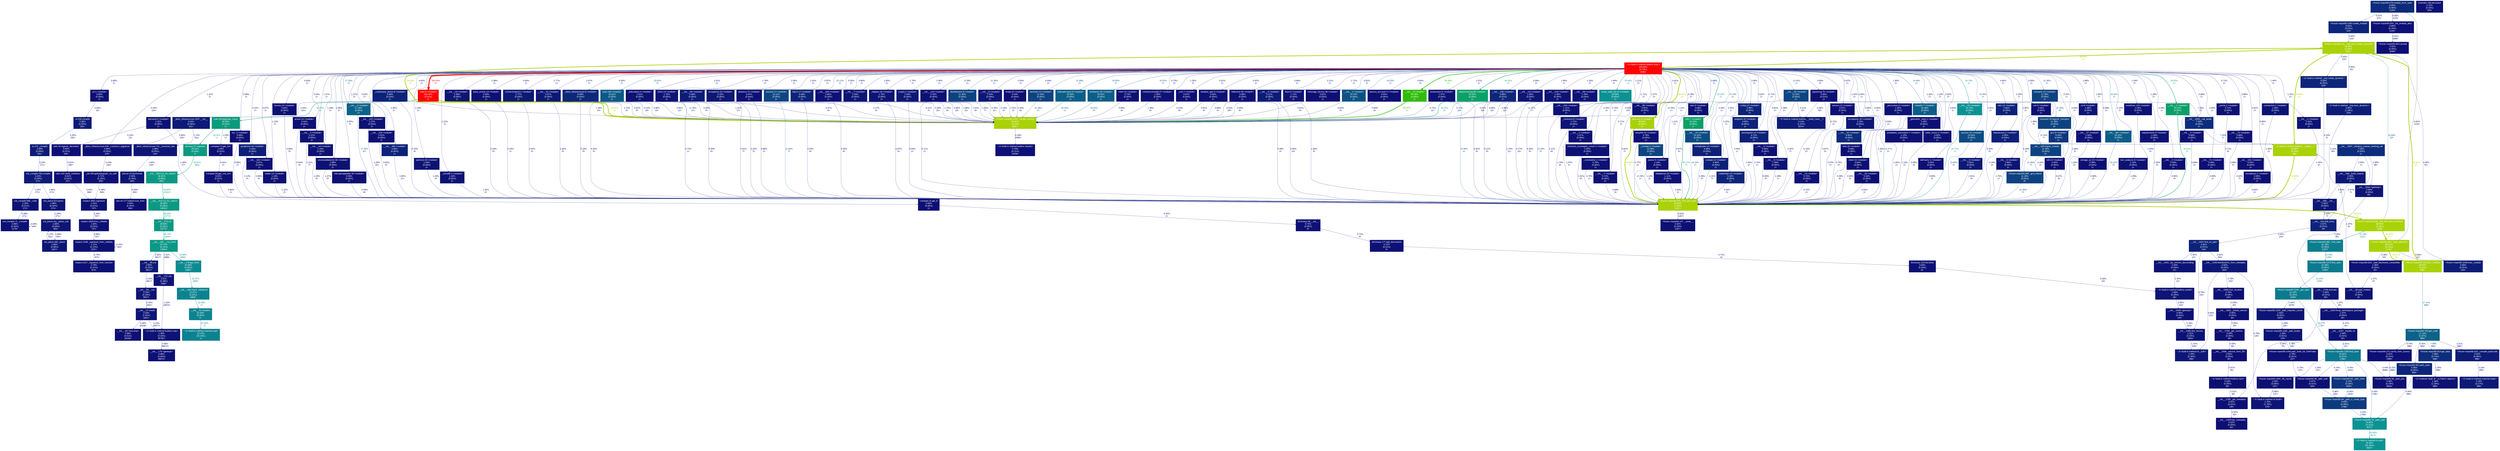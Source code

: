 digraph {
	graph [fontname=Arial, nodesep=0.125, ranksep=0.25];
	node [fontcolor=white, fontname=Arial, height=0, shape=box, style=filled, width=0];
	edge [fontname=Arial];
	1 [color="#0d2a7b", fontcolor="#ffffff", fontsize="10.00", label="<frozen importlib:576:module_from_spec\n6.60%\n(0.06%)\n1120×", tooltip="<frozen importlib._bootstrap>"];
	1 -> 293 [arrowsize="0.35", color="#0d257a", fontcolor="#0d257a", fontsize="10.00", label="5.62%\n102×", labeldistance="0.50", penwidth="0.50"];
	1 -> 313 [arrowsize="0.35", color="#0d1074", fontcolor="#0d1074", fontsize="10.00", label="0.85%\n1120×", labeldistance="0.50", penwidth="0.50"];
	3 [color="#0c788e", fontcolor="#ffffff", fontsize="10.00", label="<frozen importlib:1356:find_spec\n20.81%\n(0.57%)\n1786×", tooltip="<frozen importlib._bootstrap_external>"];
	3 -> 513 [arrowsize="0.35", color="#0d0f73", fontcolor="#0d0f73", fontsize="10.00", label="0.43%\n6946×", labeldistance="0.50", penwidth="0.50"];
	3 -> 527 [arrowsize="0.35", color="#0d387f", fontcolor="#0d387f", fontsize="10.00", label="9.48%\n1786×", labeldistance="0.50", penwidth="0.50"];
	3 -> 928 [arrowsize="0.35", color="#0d347e", fontcolor="#0d347e", fontsize="10.00", label="8.69%\n1604×", labeldistance="0.50", penwidth="0.50"];
	3 -> 929 [arrowsize="0.35", color="#0d0e73", fontcolor="#0d0e73", fontsize="10.00", label="0.24%\n46×", labeldistance="0.50", penwidth="0.50"];
	3 -> 958 [arrowsize="0.35", color="#0d1174", fontcolor="#0d1174", fontsize="10.00", label="1.03%\n137×", labeldistance="0.50", penwidth="0.50"];
	7 [color="#0d0f73", fontcolor="#ffffff", fontsize="10.00", label="<frozen importlib:147:__enter__\n0.52%\n(0.04%)\n1267×", tooltip="<frozen importlib._bootstrap>"];
	12 [color="#a9d207", fontcolor="#ffffff", fontsize="10.00", label="<frozen importlib:978:_find_and_load\n69.92%\n(0.39%)\n1267×", tooltip="<frozen importlib._bootstrap>"];
	12 -> 7 [arrowsize="0.35", color="#0d0f73", fontcolor="#0d0f73", fontsize="10.00", label="0.52%\n1267×", labeldistance="0.50", penwidth="0.50"];
	12 -> 290 [arrowsize="0.84", color="#a9d207", fontcolor="#a9d207", fontsize="10.00", label="69.92%\n3×", labeldistance="2.80", penwidth="2.80"];
	14 [color="#0c5185", fontcolor="#ffffff", fontsize="10.00", label="__init__:1:<module>\n14.23%\n(0.00%)\n1×", tooltip="C:\\Users\\28971\\Anaconda3\\envs\\se\\lib\\site-packages\\jieba\\__init__.py"];
	14 -> 12 [arrowsize="0.37", color="#0d4d84", fontcolor="#0d4d84", fontsize="10.00", label="13.49%\n4×", labeldistance="0.54", penwidth="0.54"];
	14 -> 291 [arrowsize="0.35", color="#0d0f74", fontcolor="#0d0f74", fontsize="10.00", label="0.63%\n6×", labeldistance="0.50", penwidth="0.50"];
	16 [color="#30bd09", fontcolor="#ffffff", fontsize="10.00", label="__init__:3:<module>\n55.48%\n(0.00%)\n1×", tooltip="C:\\Users\\28971\\Anaconda3\\envs\\se\\lib\\site-packages\\gensim\\__init__.py"];
	16 -> 291 [arrowsize="0.74", color="#30bd09", fontcolor="#30bd09", fontsize="10.00", label="55.47%\n1×", labeldistance="2.22", penwidth="2.22"];
	17 [color="#0ba069", fontcolor="#ffffff", fontsize="10.00", label="preprocessing:36:<module>\n34.32%\n(0.00%)\n1×", tooltip="C:\\Users\\28971\\Anaconda3\\envs\\se\\lib\\site-packages\\gensim\\parsing\\preprocessing.py"];
	17 -> 291 [arrowsize="0.59", color="#0ba069", fontcolor="#0ba069", fontsize="10.00", label="34.24%\n2×", labeldistance="1.37", penwidth="1.37"];
	21 [color="#0d267a", fontcolor="#ffffff", fontsize="10.00", label="__init__:106:<module>\n5.88%\n(0.01%)\n1×", tooltip="C:\\Users\\28971\\Anaconda3\\envs\\se\\lib\\site-packages\\numpy\\__init__.py"];
	21 -> 12 [arrowsize="0.35", color="#0d0d73", fontcolor="#0d0d73", fontsize="10.00", label="0.11%\n3×", labeldistance="0.50", penwidth="0.50"];
	21 -> 291 [arrowsize="0.35", color="#0d267a", fontcolor="#0d267a", fontsize="10.00", label="5.71%\n23×", labeldistance="0.50", penwidth="0.50"];
	22 [color="#0d1575", fontcolor="#ffffff", fontsize="10.00", label="__init__:7:<module>\n1.93%\n(0.00%)\n1×", tooltip="C:\\Users\\28971\\Anaconda3\\envs\\se\\lib\\site-packages\\numpy\\core\\__init__.py"];
	22 -> 291 [arrowsize="0.35", color="#0d1575", fontcolor="#0d1575", fontsize="10.00", label="1.86%\n31×", labeldistance="0.50", penwidth="0.50"];
	40 [color="#0d1575", fontcolor="#ffffff", fontsize="10.00", label="__init__:13:<module>\n1.95%\n(0.00%)\n1×", tooltip="C:\\Users\\28971\\Anaconda3\\envs\\se\\lib\\site-packages\\numpy\\lib\\__init__.py"];
	40 -> 12 [arrowsize="0.35", color="#0d1475", fontcolor="#0d1475", fontsize="10.00", label="1.73%\n11×", labeldistance="0.50", penwidth="0.50"];
	40 -> 291 [arrowsize="0.35", color="#0d0e73", fontcolor="#0d0e73", fontsize="10.00", label="0.22%\n22×", labeldistance="0.50", penwidth="0.50"];
	44 [color="#0d1174", fontcolor="#ffffff", fontsize="10.00", label="index_tricks:1:<module>\n0.92%\n(0.00%)\n1×", tooltip="C:\\Users\\28971\\Anaconda3\\envs\\se\\lib\\site-packages\\numpy\\lib\\index_tricks.py"];
	44 -> 12 [arrowsize="0.35", color="#0d1074", fontcolor="#0d1074", fontsize="10.00", label="0.90%\n3×", labeldistance="0.50", penwidth="0.50"];
	45 [color="#0d0f74", fontcolor="#ffffff", fontsize="10.00", label="defmatrix:1:<module>\n0.63%\n(0.00%)\n1×", tooltip="C:\\Users\\28971\\Anaconda3\\envs\\se\\lib\\site-packages\\numpy\\matrixlib\\defmatrix.py"];
	45 -> 12 [arrowsize="0.35", color="#0d0f74", fontcolor="#0d0f74", fontsize="10.00", label="0.63%\n1×", labeldistance="0.50", penwidth="0.50"];
	46 [color="#0d0f73", fontcolor="#ffffff", fontsize="10.00", label="linalg:10:<module>\n0.54%\n(0.00%)\n1×", tooltip="C:\\Users\\28971\\Anaconda3\\envs\\se\\lib\\site-packages\\numpy\\linalg\\linalg.py"];
	46 -> 291 [arrowsize="0.35", color="#0d0f73", fontcolor="#0d0f73", fontsize="10.00", label="0.43%\n6×", labeldistance="0.50", penwidth="0.50"];
	69 [color="#0d1074", fontcolor="#ffffff", fontsize="10.00", label="__init__:124:<module>\n0.78%\n(0.00%)\n1×", tooltip="C:\\Users\\28971\\Anaconda3\\envs\\se\\lib\\site-packages\\numpy\\random\\__init__.py"];
	69 -> 291 [arrowsize="0.35", color="#0d1074", fontcolor="#0d1074", fontsize="10.00", label="0.78%\n11×", labeldistance="0.50", penwidth="0.50"];
	76 [color="#0d1375", fontcolor="#ffffff", fontsize="10.00", label="__init__:58:<module>\n1.49%\n(0.03%)\n1×", tooltip="C:\\Users\\28971\\Anaconda3\\envs\\se\\lib\\site-packages\\scipy\\__init__.py"];
	76 -> 12 [arrowsize="0.35", color="#0d0e73", fontcolor="#0d0e73", fontsize="10.00", label="0.33%\n4×", labeldistance="0.50", penwidth="0.50"];
	76 -> 291 [arrowsize="0.35", color="#0d1174", fontcolor="#0d1174", fontsize="10.00", label="0.98%\n12×", labeldistance="0.50", penwidth="0.50"];
	81 [color="#0d1274", fontcolor="#ffffff", fontsize="10.00", label="__init__:219:<module>\n1.35%\n(0.00%)\n1×", tooltip="C:\\Users\\28971\\Anaconda3\\envs\\se\\lib\\site-packages\\scipy\\sparse\\__init__.py"];
	81 -> 12 [arrowsize="0.35", color="#0d1074", fontcolor="#0d1074", fontsize="10.00", label="0.77%\n10×", labeldistance="0.50", penwidth="0.50"];
	81 -> 291 [arrowsize="0.35", color="#0d0f73", fontcolor="#0d0f73", fontsize="10.00", label="0.56%\n13×", labeldistance="0.50", penwidth="0.50"];
	88 [color="#0c9293", fontcolor="#ffffff", fontsize="10.00", label="__init__:23:<module>\n24.79%\n(0.00%)\n1×", tooltip="C:\\Users\\28971\\Anaconda3\\envs\\se\\lib\\site-packages\\smart_open\\__init__.py"];
	88 -> 12 [arrowsize="0.50", color="#0c9293", fontcolor="#0c9293", fontsize="10.00", label="24.72%\n1×", labeldistance="0.99", penwidth="0.99"];
	89 [color="#0c9193", fontcolor="#ffffff", fontsize="10.00", label="smart_open_lib:16:<module>\n24.69%\n(0.00%)\n1×", tooltip="C:\\Users\\28971\\Anaconda3\\envs\\se\\lib\\site-packages\\smart_open\\smart_open_lib.py"];
	89 -> 12 [arrowsize="0.36", color="#0d4b84", fontcolor="#0d4b84", fontsize="10.00", label="13.19%\n2×", labeldistance="0.53", penwidth="0.53"];
	89 -> 291 [arrowsize="0.35", color="#0d4282", fontcolor="#0d4282", fontsize="10.00", label="11.45%\n7×", labeldistance="0.50", penwidth="0.50"];
	90 [color="#0d4b84", fontcolor="#ffffff", fontsize="10.00", label="session:14:<module>\n13.05%\n(0.00%)\n1×", tooltip="C:\\Users\\28971\\Anaconda3\\envs\\se\\lib\\site-packages\\boto3\\session.py"];
	90 -> 12 [arrowsize="0.36", color="#0d4b84", fontcolor="#0d4b84", fontsize="10.00", label="13.05%\n4×", labeldistance="0.52", penwidth="0.52"];
	93 [color="#0d1976", fontcolor="#ffffff", fontsize="10.00", label="__init__:3:<module>\n2.91%\n(0.00%)\n1×", tooltip="C:\\Users\\28971\\Anaconda3\\envs\\se\\lib\\site-packages\\urllib3\\__init__.py"];
	93 -> 12 [arrowsize="0.35", color="#0d1976", fontcolor="#0d1976", fontsize="10.00", label="2.91%\n3×", labeldistance="0.50", penwidth="0.50"];
	96 [color="#0d2179", fontcolor="#ffffff", fontsize="10.00", label="utils:13:<module>\n4.66%\n(0.00%)\n1×", tooltip="C:\\Users\\28971\\Anaconda3\\envs\\se\\lib\\site-packages\\botocore\\utils.py"];
	96 -> 12 [arrowsize="0.35", color="#0d2078", fontcolor="#0d2078", fontsize="10.00", label="4.45%\n3×", labeldistance="0.50", penwidth="0.50"];
	97 [color="#0d1f78", fontcolor="#ffffff", fontsize="10.00", label="httpsession:1:<module>\n4.35%\n(0.00%)\n1×", tooltip="C:\\Users\\28971\\Anaconda3\\envs\\se\\lib\\site-packages\\botocore\\httpsession.py"];
	97 -> 12 [arrowsize="0.35", color="#0d1f78", fontcolor="#0d1f78", fontsize="10.00", label="4.33%\n3×", labeldistance="0.50", penwidth="0.50"];
	98 [color="#0d1776", fontcolor="#ffffff", fontsize="10.00", label="__init__:6:<module>\n2.54%\n(0.00%)\n1×", tooltip="C:\\Users\\28971\\Anaconda3\\envs\\se\\lib\\site-packages\\OpenSSL\\__init__.py"];
	98 -> 291 [arrowsize="0.35", color="#0d1776", fontcolor="#0d1776", fontsize="10.00", label="2.51%\n2×", labeldistance="0.50", penwidth="0.50"];
	99 [color="#0d1475", fontcolor="#ffffff", fontsize="10.00", label="__init__:5:<module>\n1.80%\n(0.00%)\n1×", tooltip="C:\\Users\\28971\\Anaconda3\\envs\\se\\lib\\site-packages\\cryptography\\x509\\__init__.py"];
	99 -> 12 [arrowsize="0.35", color="#0d1475", fontcolor="#0d1475", fontsize="10.00", label="1.75%\n1×", labeldistance="0.50", penwidth="0.50"];
	103 [color="#0d2179", fontcolor="#ffffff", fontsize="10.00", label="_continuous_distns:6:<module>\n4.60%\n(0.02%)\n1×", tooltip="C:\\Users\\28971\\Anaconda3\\envs\\se\\lib\\site-packages\\scipy\\stats\\_continuous_distns.py"];
	103 -> 12 [arrowsize="0.35", color="#0d0d73", fontcolor="#0d0d73", fontsize="10.00", label="0.10%\n3×", labeldistance="0.50", penwidth="0.50"];
	103 -> 291 [arrowsize="0.35", color="#0d1274", fontcolor="#0d1274", fontsize="10.00", label="1.34%\n13×", labeldistance="0.50", penwidth="0.50"];
	103 -> 2574 [arrowsize="0.35", color="#0d1a77", fontcolor="#0d1a77", fontsize="10.00", label="3.04%\n101×", labeldistance="0.50", penwidth="0.50"];
	104 [color="#0d0f73", fontcolor="#ffffff", fontsize="10.00", label="ssh:5:<module>\n0.55%\n(0.00%)\n1×", tooltip="C:\\Users\\28971\\Anaconda3\\envs\\se\\lib\\site-packages\\cryptography\\hazmat\\primitives\\serialization\\ssh.py"];
	104 -> 12 [arrowsize="0.35", color="#0d0f73", fontcolor="#0d0f73", fontsize="10.00", label="0.48%\n2×", labeldistance="0.50", penwidth="0.50"];
	106 [color="#0d1274", fontcolor="#ffffff", fontsize="10.00", label="backend:5:<module>\n1.31%\n(0.00%)\n1×", tooltip="C:\\Users\\28971\\Anaconda3\\envs\\se\\lib\\site-packages\\cryptography\\hazmat\\backends\\openssl\\backend.py"];
	106 -> 12 [arrowsize="0.35", color="#0d1174", fontcolor="#0d1174", fontsize="10.00", label="1.09%\n17×", labeldistance="0.50", penwidth="0.50"];
	106 -> 1069 [arrowsize="0.35", color="#0d0d73", fontcolor="#0d0d73", fontsize="10.00", label="0.10%\n12×", labeldistance="0.50", penwidth="0.50"];
	113 [color="#0d4281", fontcolor="#ffffff", fontsize="10.00", label="doctools:12:<module>\n11.39%\n(0.00%)\n1×", tooltip="C:\\Users\\28971\\Anaconda3\\envs\\se\\lib\\site-packages\\smart_open\\doctools.py"];
	113 -> 291 [arrowsize="0.35", color="#0d4281", fontcolor="#0d4281", fontsize="10.00", label="11.39%\n2×", labeldistance="0.50", penwidth="0.50"];
	114 [color="#0d4281", fontcolor="#ffffff", fontsize="10.00", label="transport:12:<module>\n11.35%\n(0.00%)\n1×", tooltip="C:\\Users\\28971\\Anaconda3\\envs\\se\\lib\\site-packages\\smart_open\\transport.py"];
	114 -> 1167 [arrowsize="0.35", color="#0d4281", fontcolor="#0d4281", fontsize="10.00", label="11.35%\n8×", labeldistance="0.50", penwidth="0.50"];
	116 [color="#0d377f", fontcolor="#ffffff", fontsize="10.00", label="gcs:9:<module>\n9.34%\n(0.00%)\n1×", tooltip="C:\\Users\\28971\\Anaconda3\\envs\\se\\lib\\site-packages\\smart_open\\gcs.py"];
	116 -> 12 [arrowsize="0.35", color="#0d377f", fontcolor="#0d377f", fontsize="10.00", label="9.34%\n3×", labeldistance="0.50", penwidth="0.50"];
	117 [color="#0d1575", fontcolor="#ffffff", fontsize="10.00", label="__init__:14:<module>\n1.98%\n(0.00%)\n1×", tooltip="C:\\Users\\28971\\Anaconda3\\envs\\se\\lib\\site-packages\\grpc\\__init__.py"];
	117 -> 12 [arrowsize="0.35", color="#0d0d73", fontcolor="#0d0d73", fontsize="10.00", label="0.18%\n5×", labeldistance="0.50", penwidth="0.50"];
	117 -> 291 [arrowsize="0.35", color="#0d1475", fontcolor="#0d1475", fontsize="10.00", label="1.72%\n3×", labeldistance="0.50", penwidth="0.50"];
	118 [color="#0d1074", fontcolor="#ffffff", fontsize="10.00", label="base_events:14:<module>\n0.69%\n(0.00%)\n1×", tooltip="C:\\Users\\28971\\Anaconda3\\envs\\se\\lib\\asyncio\\base_events.py"];
	118 -> 12 [arrowsize="0.35", color="#0d0d73", fontcolor="#0d0d73", fontsize="10.00", label="0.16%\n1×", labeldistance="0.50", penwidth="0.50"];
	118 -> 291 [arrowsize="0.35", color="#0d0f73", fontcolor="#0d0f73", fontsize="10.00", label="0.52%\n9×", labeldistance="0.50", penwidth="0.50"];
	137 [color="#0d1876", fontcolor="#ffffff", fontsize="10.00", label="__init__:41:<module>\n2.67%\n(0.00%)\n1×", tooltip="C:\\Users\\28971\\Anaconda3\\envs\\se\\lib\\site-packages\\requests\\__init__.py"];
	137 -> 12 [arrowsize="0.35", color="#0d1475", fontcolor="#0d1475", fontsize="10.00", label="1.82%\n5×", labeldistance="0.50", penwidth="0.50"];
	137 -> 291 [arrowsize="0.35", color="#0d1074", fontcolor="#0d1074", fontsize="10.00", label="0.85%\n13×", labeldistance="0.50", penwidth="0.50"];
	138 [color="#0d0f73", fontcolor="#ffffff", fontsize="10.00", label="utils:9:<module>\n0.52%\n(0.00%)\n1×", tooltip="C:\\Users\\28971\\Anaconda3\\envs\\se\\lib\\site-packages\\requests\\utils.py"];
	138 -> 12 [arrowsize="0.35", color="#0d0f73", fontcolor="#0d0f73", fontsize="10.00", label="0.47%\n3×", labeldistance="0.50", penwidth="0.50"];
	154 [color="#0d1475", fontcolor="#ffffff", fontsize="10.00", label="s3:8:<module>\n1.68%\n(0.00%)\n1×", tooltip="C:\\Users\\28971\\Anaconda3\\envs\\se\\lib\\site-packages\\smart_open\\s3.py"];
	154 -> 12 [arrowsize="0.35", color="#0d1475", fontcolor="#0d1475", fontsize="10.00", label="1.68%\n2×", labeldistance="0.50", penwidth="0.50"];
	155 [color="#0d1375", fontcolor="#ffffff", fontsize="10.00", label="__init__:27:<module>\n1.50%\n(0.00%)\n1×", tooltip="C:\\Users\\28971\\Anaconda3\\envs\\se\\lib\\site-packages\\boto\\__init__.py"];
	155 -> 12 [arrowsize="0.35", color="#0d1274", fontcolor="#0d1274", fontsize="10.00", label="1.33%\n4×", labeldistance="0.50", penwidth="0.50"];
	157 [color="#0d0f74", fontcolor="#ffffff", fontsize="10.00", label="storage_uri:23:<module>\n0.59%\n(0.00%)\n1×", tooltip="C:\\Users\\28971\\Anaconda3\\envs\\se\\lib\\site-packages\\boto\\storage_uri.py"];
	157 -> 12 [arrowsize="0.35", color="#0d0f73", fontcolor="#0d0f73", fontsize="10.00", label="0.58%\n1×", labeldistance="0.50", penwidth="0.50"];
	164 [color="#0c5e88", fontcolor="#ffffff", fontsize="10.00", label="indexedcorpus:8:<module>\n16.55%\n(0.00%)\n1×", tooltip="C:\\Users\\28971\\Anaconda3\\envs\\se\\lib\\site-packages\\gensim\\corpora\\indexedcorpus.py"];
	164 -> 291 [arrowsize="0.41", color="#0c5e88", fontcolor="#0c5e88", fontsize="10.00", label="16.55%\n1×", labeldistance="0.66", penwidth="0.66"];
	165 [color="#0c5e88", fontcolor="#ffffff", fontsize="10.00", label="interfaces:15:<module>\n16.52%\n(0.00%)\n1×", tooltip="C:\\Users\\28971\\Anaconda3\\envs\\se\\lib\\site-packages\\gensim\\interfaces.py"];
	165 -> 291 [arrowsize="0.41", color="#0c5e88", fontcolor="#0c5e88", fontsize="10.00", label="16.52%\n3×", labeldistance="0.66", penwidth="0.66"];
	166 [color="#0c5e88", fontcolor="#ffffff", fontsize="10.00", label="matutils:7:<module>\n16.48%\n(0.00%)\n1×", tooltip="C:\\Users\\28971\\Anaconda3\\envs\\se\\lib\\site-packages\\gensim\\matutils.py"];
	166 -> 12 [arrowsize="0.41", color="#0c5e88", fontcolor="#0c5e88", fontsize="10.00", label="16.47%\n3×", labeldistance="0.66", penwidth="0.66"];
	167 [color="#0c5c88", fontcolor="#ffffff", fontsize="10.00", label="__init__:387:<module>\n16.22%\n(0.00%)\n1×", tooltip="C:\\Users\\28971\\Anaconda3\\envs\\se\\lib\\site-packages\\scipy\\stats\\__init__.py"];
	167 -> 12 [arrowsize="0.40", color="#0c5c88", fontcolor="#0c5c88", fontsize="10.00", label="16.15%\n5×", labeldistance="0.65", penwidth="0.65"];
	168 [color="#0c5987", fontcolor="#ffffff", fontsize="10.00", label="stats:164:<module>\n15.61%\n(0.00%)\n1×", tooltip="C:\\Users\\28971\\Anaconda3\\envs\\se\\lib\\site-packages\\scipy\\stats\\stats.py"];
	168 -> 12 [arrowsize="0.35", color="#0d1e78", fontcolor="#0d1e78", fontsize="10.00", label="4.05%\n3×", labeldistance="0.50", penwidth="0.50"];
	168 -> 291 [arrowsize="0.35", color="#0d4282", fontcolor="#0d4282", fontsize="10.00", label="11.48%\n13×", labeldistance="0.50", penwidth="0.50"];
	169 [color="#0d1b77", fontcolor="#ffffff", fontsize="10.00", label="__init__:94:<module>\n3.38%\n(0.00%)\n1×", tooltip="C:\\Users\\28971\\Anaconda3\\envs\\se\\lib\\site-packages\\scipy\\spatial\\__init__.py"];
	169 -> 12 [arrowsize="0.35", color="#0d1976", fontcolor="#0d1976", fontsize="10.00", label="2.91%\n7×", labeldistance="0.50", penwidth="0.50"];
	169 -> 291 [arrowsize="0.35", color="#0d0f73", fontcolor="#0d0f73", fontsize="10.00", label="0.47%\n9×", labeldistance="0.50", penwidth="0.50"];
	178 [color="#0d1174", fontcolor="#ffffff", fontsize="10.00", label="distance:72:<module>\n0.97%\n(0.00%)\n1×", tooltip="C:\\Users\\28971\\Anaconda3\\envs\\se\\lib\\site-packages\\scipy\\spatial\\distance.py"];
	178 -> 12 [arrowsize="0.35", color="#0d1074", fontcolor="#0d1074", fontsize="10.00", label="0.85%\n1×", labeldistance="0.50", penwidth="0.50"];
	178 -> 291 [arrowsize="0.35", color="#0d0d73", fontcolor="#0d0d73", fontsize="10.00", label="0.11%\n7×", labeldistance="0.50", penwidth="0.50"];
	179 [color="#0d1074", fontcolor="#ffffff", fontsize="10.00", label="__init__:629:<module>\n0.80%\n(0.00%)\n1×", tooltip="C:\\Users\\28971\\Anaconda3\\envs\\se\\lib\\site-packages\\scipy\\special\\__init__.py"];
	179 -> 12 [arrowsize="0.35", color="#0d0e73", fontcolor="#0d0e73", fontsize="10.00", label="0.25%\n6×", labeldistance="0.50", penwidth="0.50"];
	179 -> 291 [arrowsize="0.35", color="#0d0f73", fontcolor="#0d0f73", fontsize="10.00", label="0.55%\n13×", labeldistance="0.50", penwidth="0.50"];
	188 [color="#0d4181", fontcolor="#ffffff", fontsize="10.00", label="distributions:8:<module>\n11.30%\n(0.00%)\n1×", tooltip="C:\\Users\\28971\\Anaconda3\\envs\\se\\lib\\site-packages\\scipy\\stats\\distributions.py"];
	188 -> 12 [arrowsize="0.35", color="#0d287b", fontcolor="#0d287b", fontsize="10.00", label="6.11%\n1×", labeldistance="0.50", penwidth="0.50"];
	188 -> 291 [arrowsize="0.35", color="#0d2379", fontcolor="#0d2379", fontsize="10.00", label="5.19%\n5×", labeldistance="0.50", penwidth="0.50"];
	207 [color="#0d0f74", fontcolor="#ffffff", fontsize="10.00", label="_root:7:<module>\n0.61%\n(0.00%)\n1×", tooltip="C:\\Users\\28971\\Anaconda3\\envs\\se\\lib\\site-packages\\scipy\\optimize\\_root.py"];
	207 -> 12 [arrowsize="0.35", color="#0d0f73", fontcolor="#0d0f73", fontsize="10.00", label="0.49%\n2×", labeldistance="0.50", penwidth="0.50"];
	207 -> 291 [arrowsize="0.35", color="#0d0d73", fontcolor="#0d0d73", fontsize="10.00", label="0.12%\n5×", labeldistance="0.50", penwidth="0.50"];
	251 [color="#0d1a77", fontcolor="#ffffff", fontsize="10.00", label="__init__:4:<module>\n3.11%\n(0.00%)\n1×", tooltip="C:\\Users\\28971\\Anaconda3\\envs\\se\\lib\\site-packages\\gensim\\models\\__init__.py"];
	251 -> 12 [arrowsize="0.35", color="#0d1876", fontcolor="#0d1876", fontsize="10.00", label="2.58%\n14×", labeldistance="0.50", penwidth="0.50"];
	251 -> 291 [arrowsize="0.35", color="#0d0f73", fontcolor="#0d0f73", fontsize="10.00", label="0.53%\n20×", labeldistance="0.50", penwidth="0.50"];
	252 [color="#0d1274", fontcolor="#ffffff", fontsize="10.00", label="coherencemodel:27:<module>\n1.35%\n(0.00%)\n1×", tooltip="C:\\Users\\28971\\Anaconda3\\envs\\se\\lib\\site-packages\\gensim\\models\\coherencemodel.py"];
	252 -> 291 [arrowsize="0.35", color="#0d1274", fontcolor="#0d1274", fontsize="10.00", label="1.30%\n5×", labeldistance="0.50", penwidth="0.50"];
	253 [color="#0d1174", fontcolor="#ffffff", fontsize="10.00", label="text_analysis:8:<module>\n1.10%\n(0.00%)\n1×", tooltip="C:\\Users\\28971\\Anaconda3\\envs\\se\\lib\\site-packages\\gensim\\topic_coherence\\text_analysis.py"];
	253 -> 12 [arrowsize="0.35", color="#0d1174", fontcolor="#0d1174", fontsize="10.00", label="1.09%\n1×", labeldistance="0.50", penwidth="0.50"];
	254 [color="#0d1174", fontcolor="#ffffff", fontsize="10.00", label="word2vec:119:<module>\n1.04%\n(0.00%)\n1×", tooltip="C:\\Users\\28971\\Anaconda3\\envs\\se\\lib\\site-packages\\gensim\\models\\word2vec.py"];
	254 -> 12 [arrowsize="0.35", color="#0d1174", fontcolor="#0d1174", fontsize="10.00", label="1.03%\n5×", labeldistance="0.50", penwidth="0.50"];
	284 [color="#a9d207", fontcolor="#ffffff", fontsize="10.00", label="~:0:<built-in method builtins.__import__>\n69.89%\n(0.03%)\n688×", tooltip="~"];
	284 -> 12 [arrowsize="0.84", color="#a9d207", fontcolor="#a9d207", fontsize="10.00", label="69.89%\n2×", labeldistance="2.80", penwidth="2.80"];
	285 [color="#0d257a", fontcolor="#ffffff", fontsize="10.00", label="~:0:<built-in method _imp.create_dynamic>\n5.60%\n(5.52%)\n103×", tooltip="~"];
	285 -> 12 [arrowsize="0.35", color="#0d0d73", fontcolor="#0d0d73", fontsize="10.00", label="0.13%\n2×", labeldistance="0.50", penwidth="0.50"];
	286 [color="#0d1c77", fontcolor="#ffffff", fontsize="10.00", label="~:0:<built-in method _imp.exec_dynamic>\n3.65%\n(1.09%)\n103×", tooltip="~"];
	286 -> 12 [arrowsize="0.35", color="#0d1a77", fontcolor="#0d1a77", fontsize="10.00", label="3.10%\n58×", labeldistance="0.50", penwidth="0.50"];
	287 [color="#a9d207", fontcolor="#ffffff", fontsize="10.00", label="<frozen importlib:211:_call_with_frames_removed\n69.90%\n(0.03%)\n1582×", tooltip="<frozen importlib._bootstrap>"];
	287 -> 284 [arrowsize="0.84", color="#a9d207", fontcolor="#a9d207", fontsize="10.00", label="69.89%\n2×", labeldistance="2.80", penwidth="2.80"];
	287 -> 285 [arrowsize="0.35", color="#0d257a", fontcolor="#0d257a", fontsize="10.00", label="5.60%\n102×", labeldistance="0.50", penwidth="0.50"];
	287 -> 286 [arrowsize="0.35", color="#0d1c77", fontcolor="#0d1c77", fontsize="10.00", label="3.65%\n91×", labeldistance="0.50", penwidth="0.50"];
	287 -> 1239 [arrowsize="0.84", color="#a8d207", fontcolor="#a8d207", fontsize="10.00", label="69.84%\n3×", labeldistance="2.79", penwidth="2.79"];
	290 [color="#a9d207", fontcolor="#ffffff", fontsize="10.00", label="<frozen importlib:948:_find_and_load_unlocked\n69.92%\n(0.15%)\n1266×", tooltip="<frozen importlib._bootstrap>"];
	290 -> 287 [arrowsize="0.37", color="#0d4d84", fontcolor="#0d4d84", fontsize="10.00", label="13.50%\n52×", labeldistance="0.54", penwidth="0.54"];
	290 -> 302 [arrowsize="0.84", color="#a8d207", fontcolor="#a8d207", fontsize="10.00", label="69.87%\n3×", labeldistance="2.79", penwidth="2.79"];
	290 -> 517 [arrowsize="0.47", color="#0c7e8f", fontcolor="#0c7e8f", fontsize="10.00", label="21.76%\n1221×", labeldistance="0.87", penwidth="0.87"];
	291 [color="#a9d207", fontcolor="#ffffff", fontsize="10.00", label="<frozen importlib:1009:_handle_fromlist\n69.90%\n(0.10%)\n3867×", tooltip="<frozen importlib._bootstrap>"];
	291 -> 287 [arrowsize="0.84", color="#a9d207", fontcolor="#a9d207", fontsize="10.00", label="69.89%\n2×", labeldistance="2.80", penwidth="2.80"];
	291 -> 1692 [arrowsize="0.35", color="#0d0e73", fontcolor="#0d0e73", fontsize="10.00", label="0.28%\n6463×", labeldistance="0.50", penwidth="0.50"];
	292 [color="#a8d207", fontcolor="#ffffff", fontsize="10.00", label="<frozen importlib:722:exec_module\n69.87%\n(0.10%)\n998×", tooltip="<frozen importlib._bootstrap_external>"];
	292 -> 287 [arrowsize="0.84", color="#a8d207", fontcolor="#a8d207", fontsize="10.00", label="69.84%\n3×", labeldistance="2.79", penwidth="2.79"];
	292 -> 298 [arrowsize="0.41", color="#0c6289", fontcolor="#0c6289", fontsize="10.00", label="17.14%\n998×", labeldistance="0.69", penwidth="0.69"];
	293 [color="#0d257a", fontcolor="#ffffff", fontsize="10.00", label="<frozen importlib:1040:create_module\n5.62%\n(0.01%)\n103×", tooltip="<frozen importlib._bootstrap_external>"];
	293 -> 287 [arrowsize="0.35", color="#0d257a", fontcolor="#0d257a", fontsize="10.00", label="5.60%\n102×", labeldistance="0.50", penwidth="0.50"];
	294 [color="#0d1c77", fontcolor="#ffffff", fontsize="10.00", label="<frozen importlib:1048:exec_module\n3.66%\n(0.01%)\n103×", tooltip="<frozen importlib._bootstrap_external>"];
	294 -> 287 [arrowsize="0.35", color="#0d1c77", fontcolor="#0d1c77", fontsize="10.00", label="3.65%\n91×", labeldistance="0.50", penwidth="0.50"];
	297 [color="#0d1b77", fontcolor="#ffffff", fontsize="10.00", label="<frozen importlib:523:_compile_bytecode\n3.31%\n(0.08%)\n998×", tooltip="<frozen importlib._bootstrap_external>"];
	297 -> 5615 [arrowsize="0.35", color="#0d1a77", fontcolor="#0d1a77", fontsize="10.00", label="3.16%\n998×", labeldistance="0.50", penwidth="0.50"];
	298 [color="#0c6289", fontcolor="#ffffff", fontsize="10.00", label="<frozen importlib:793:get_code\n17.14%\n(0.37%)\n998×", tooltip="<frozen importlib._bootstrap_external>"];
	298 -> 297 [arrowsize="0.35", color="#0d1b77", fontcolor="#0d1b77", fontsize="10.00", label="3.31%\n998×", labeldistance="0.50", penwidth="0.50"];
	298 -> 519 [arrowsize="0.35", color="#0d0e73", fontcolor="#0d0e73", fontsize="10.00", label="0.24%\n998×", labeldistance="0.50", penwidth="0.50"];
	298 -> 529 [arrowsize="0.35", color="#0d267a", fontcolor="#0d267a", fontsize="10.00", label="5.85%\n998×", labeldistance="0.50", penwidth="0.50"];
	298 -> 941 [arrowsize="0.35", color="#0d2c7c", fontcolor="#0d2c7c", fontsize="10.00", label="7.09%\n998×", labeldistance="0.50", penwidth="0.50"];
	302 [color="#a8d207", fontcolor="#ffffff", fontsize="10.00", label="<frozen importlib:663:_load_unlocked\n69.87%\n(0.15%)\n1145×", tooltip="<frozen importlib._bootstrap>"];
	302 -> 1 [arrowsize="0.35", color="#0d2a7b", fontcolor="#0d2a7b", fontsize="10.00", label="6.60%\n1118×", labeldistance="0.50", penwidth="0.50"];
	302 -> 292 [arrowsize="0.84", color="#a8d207", fontcolor="#a8d207", fontsize="10.00", label="69.87%\n3×", labeldistance="2.79", penwidth="2.79"];
	302 -> 294 [arrowsize="0.35", color="#0d1c77", fontcolor="#0d1c77", fontsize="10.00", label="3.66%\n91×", labeldistance="0.50", penwidth="0.50"];
	302 -> 516 [arrowsize="0.35", color="#0d1275", fontcolor="#0d1275", fontsize="10.00", label="1.38%\n23×", labeldistance="0.50", penwidth="0.50"];
	311 [color="#0c7a8e", fontcolor="#ffffff", fontsize="10.00", label="<frozen importlib:1240:_get_spec\n21.10%\n(0.14%)\n1209×", tooltip="<frozen importlib._bootstrap_external>"];
	311 -> 3 [arrowsize="0.44", color="#0c6f8c", fontcolor="#0c6f8c", fontsize="10.00", label="19.27%\n1730×", labeldistance="0.77", penwidth="0.77"];
	311 -> 951 [arrowsize="0.35", color="#0d1475", fontcolor="#0d1475", fontsize="10.00", label="1.64%\n1878×", labeldistance="0.50", penwidth="0.50"];
	312 [color="#0d0f73", fontcolor="#ffffff", fontsize="10.00", label="<frozen importlib:403:cached\n0.51%\n(0.05%)\n2099×", tooltip="<frozen importlib._bootstrap>"];
	313 [color="#0d1074", fontcolor="#ffffff", fontsize="10.00", label="<frozen importlib:504:_init_module_attrs\n0.85%\n(0.15%)\n1120×", tooltip="<frozen importlib._bootstrap>"];
	313 -> 312 [arrowsize="0.35", color="#0d0f73", fontcolor="#0d0f73", fontsize="10.00", label="0.51%\n2099×", labeldistance="0.50", penwidth="0.50"];
	320 [color="#0d1375", fontcolor="#ffffff", fontsize="10.00", label="requirements:4:<module>\n1.39%\n(0.00%)\n1×", tooltip="C:\\Users\\28971\\Anaconda3\\envs\\se\\lib\\site-packages\\pkg_resources\\_vendor\\packaging\\requirements.py"];
	320 -> 12 [arrowsize="0.35", color="#0d1174", fontcolor="#0d1174", fontsize="10.00", label="1.00%\n3×", labeldistance="0.50", penwidth="0.50"];
	322 [color="#0d0f74", fontcolor="#ffffff", fontsize="10.00", label="__init__:1:<module>\n0.59%\n(0.00%)\n1×", tooltip="C:\\Users\\28971\\Anaconda3\\envs\\se\\lib\\site-packages\\jieba\\finalseg\\__init__.py"];
	322 -> 12 [arrowsize="0.35", color="#0d0f73", fontcolor="#0d0f73", fontsize="10.00", label="0.55%\n4×", labeldistance="0.50", penwidth="0.50"];
	323 [color="#0ba068", fontcolor="#ffffff", fontsize="10.00", label="__init__:1:<module>\n34.52%\n(0.00%)\n1×", tooltip="C:\\Users\\28971\\Anaconda3\\envs\\se\\lib\\site-packages\\gensim\\parsing\\__init__.py"];
	323 -> 12 [arrowsize="0.59", color="#0ba068", fontcolor="#0ba068", fontsize="10.00", label="34.52%\n2×", labeldistance="1.38", penwidth="1.38"];
	327 [color="#0d1074", fontcolor="#ffffff", fontsize="10.00", label="__init__:3:<module>\n0.68%\n(0.00%)\n1×", tooltip="C:\\Users\\28971\\Anaconda3\\envs\\se\\lib\\site-packages\\numpy\\matrixlib\\__init__.py"];
	327 -> 12 [arrowsize="0.35", color="#0d1074", fontcolor="#0d1074", fontsize="10.00", label="0.68%\n1×", labeldistance="0.50", penwidth="0.50"];
	328 [color="#0d0f74", fontcolor="#ffffff", fontsize="10.00", label="__init__:71:<module>\n0.59%\n(0.00%)\n1×", tooltip="C:\\Users\\28971\\Anaconda3\\envs\\se\\lib\\site-packages\\numpy\\linalg\\__init__.py"];
	328 -> 12 [arrowsize="0.35", color="#0d0f74", fontcolor="#0d0f74", fontsize="10.00", label="0.59%\n1×", labeldistance="0.50", penwidth="0.50"];
	331 [color="#0d1074", fontcolor="#ffffff", fontsize="10.00", label="_pickle:1:<module>\n0.71%\n(0.00%)\n1×", tooltip="C:\\Users\\28971\\Anaconda3\\envs\\se\\lib\\site-packages\\numpy\\random\\_pickle.py"];
	331 -> 12 [arrowsize="0.35", color="#0d1074", fontcolor="#0d1074", fontsize="10.00", label="0.71%\n5×", labeldistance="0.50", penwidth="0.50"];
	333 [color="#0d1074", fontcolor="#ffffff", fontsize="10.00", label="__init__:72:<module>\n0.86%\n(0.00%)\n1×", tooltip="C:\\Users\\28971\\Anaconda3\\envs\\se\\lib\\site-packages\\scipy\\fft\\__init__.py"];
	333 -> 12 [arrowsize="0.35", color="#0d1074", fontcolor="#0d1074", fontsize="10.00", label="0.86%\n4×", labeldistance="0.50", penwidth="0.50"];
	350 [color="#0d0f73", fontcolor="#ffffff", fontsize="10.00", label="__init__:151:<module>\n0.52%\n(0.00%)\n1×", tooltip="C:\\Users\\28971\\Anaconda3\\envs\\se\\lib\\site-packages\\scipy\\sparse\\csgraph\\__init__.py"];
	350 -> 12 [arrowsize="0.35", color="#0d0f73", fontcolor="#0d0f73", fontsize="10.00", label="0.52%\n7×", labeldistance="0.50", penwidth="0.50"];
	357 [color="#0d1876", fontcolor="#ffffff", fontsize="10.00", label="connectionpool:1:<module>\n2.77%\n(0.00%)\n1×", tooltip="C:\\Users\\28971\\Anaconda3\\envs\\se\\lib\\site-packages\\urllib3\\connectionpool.py"];
	357 -> 12 [arrowsize="0.35", color="#0d1876", fontcolor="#0d1876", fontsize="10.00", label="2.64%\n5×", labeldistance="0.50", penwidth="0.50"];
	357 -> 291 [arrowsize="0.35", color="#0d0d73", fontcolor="#0d0d73", fontsize="10.00", label="0.13%\n16×", labeldistance="0.50", penwidth="0.50"];
	358 [color="#0d1074", fontcolor="#ffffff", fontsize="10.00", label="exceptions:1:<module>\n0.85%\n(0.00%)\n1×", tooltip="C:\\Users\\28971\\Anaconda3\\envs\\se\\lib\\site-packages\\urllib3\\exceptions.py"];
	358 -> 12 [arrowsize="0.35", color="#0d1074", fontcolor="#0d1074", fontsize="10.00", label="0.83%\n1×", labeldistance="0.50", penwidth="0.50"];
	359 [color="#0d1375", fontcolor="#ffffff", fontsize="10.00", label="connection:1:<module>\n1.49%\n(0.00%)\n1×", tooltip="C:\\Users\\28971\\Anaconda3\\envs\\se\\lib\\site-packages\\urllib3\\connection.py"];
	359 -> 12 [arrowsize="0.35", color="#0d1375", fontcolor="#0d1375", fontsize="10.00", label="1.48%\n2×", labeldistance="0.50", penwidth="0.50"];
	360 [color="#0d1375", fontcolor="#ffffff", fontsize="10.00", label="__init__:1:<module>\n1.41%\n(0.00%)\n1×", tooltip="C:\\Users\\28971\\Anaconda3\\envs\\se\\lib\\site-packages\\urllib3\\util\\__init__.py"];
	360 -> 12 [arrowsize="0.35", color="#0d1375", fontcolor="#0d1375", fontsize="10.00", label="1.40%\n6×", labeldistance="0.50", penwidth="0.50"];
	366 [color="#0d1074", fontcolor="#ffffff", fontsize="10.00", label="ssl_:1:<module>\n0.69%\n(0.00%)\n1×", tooltip="C:\\Users\\28971\\Anaconda3\\envs\\se\\lib\\site-packages\\urllib3\\util\\ssl_.py"];
	366 -> 12 [arrowsize="0.35", color="#0d1074", fontcolor="#0d1074", fontsize="10.00", label="0.68%\n1×", labeldistance="0.50", penwidth="0.50"];
	367 [color="#0d0f74", fontcolor="#ffffff", fontsize="10.00", label="url:1:<module>\n0.65%\n(0.00%)\n1×", tooltip="C:\\Users\\28971\\Anaconda3\\envs\\se\\lib\\site-packages\\urllib3\\util\\url.py"];
	367 -> 1248 [arrowsize="0.35", color="#0d0f74", fontcolor="#0d0f74", fontsize="10.00", label="0.64%\n10×", labeldistance="0.50", penwidth="0.50"];
	382 [color="#0d1f78", fontcolor="#ffffff", fontsize="10.00", label="pyopenssl:43:<module>\n4.15%\n(0.00%)\n1×", tooltip="C:\\Users\\28971\\Anaconda3\\envs\\se\\lib\\site-packages\\urllib3\\contrib\\pyopenssl.py"];
	382 -> 12 [arrowsize="0.35", color="#0d1e78", fontcolor="#0d1e78", fontsize="10.00", label="4.13%\n3×", labeldistance="0.50", penwidth="0.50"];
	385 [color="#0d0f74", fontcolor="#ffffff", fontsize="10.00", label="__init__:164:<module>\n0.67%\n(0.00%)\n1×", tooltip="C:\\Users\\28971\\Anaconda3\\envs\\se\\lib\\site-packages\\scipy\\interpolate\\__init__.py"];
	385 -> 12 [arrowsize="0.35", color="#0d0f74", fontcolor="#0d0f74", fontsize="10.00", label="0.66%\n5×", labeldistance="0.50", penwidth="0.50"];
	388 [color="#0d1174", fontcolor="#ffffff", fontsize="10.00", label="waiter:13:<module>\n1.13%\n(0.00%)\n1×", tooltip="C:\\Users\\28971\\Anaconda3\\envs\\se\\lib\\site-packages\\botocore\\waiter.py"];
	388 -> 12 [arrowsize="0.35", color="#0d1174", fontcolor="#0d1174", fontsize="10.00", label="1.12%\n2×", labeldistance="0.50", penwidth="0.50"];
	389 [color="#0d0f74", fontcolor="#ffffff", fontsize="10.00", label="factory:14:<module>\n0.63%\n(0.00%)\n1×", tooltip="C:\\Users\\28971\\Anaconda3\\envs\\se\\lib\\site-packages\\boto3\\resources\\factory.py"];
	389 -> 12 [arrowsize="0.35", color="#0d0f74", fontcolor="#0d0f74", fontsize="10.00", label="0.63%\n3×", labeldistance="0.50", penwidth="0.50"];
	390 [color="#0d0f73", fontcolor="#ffffff", fontsize="10.00", label="action:14:<module>\n0.54%\n(0.00%)\n1×", tooltip="C:\\Users\\28971\\Anaconda3\\envs\\se\\lib\\site-packages\\boto3\\resources\\action.py"];
	390 -> 12 [arrowsize="0.35", color="#0d0f73", fontcolor="#0d0f73", fontsize="10.00", label="0.54%\n4×", labeldistance="0.50", penwidth="0.50"];
	394 [color="#0d1274", fontcolor="#ffffff", fontsize="10.00", label="__init__:1:<module>\n1.21%\n(0.00%)\n1×", tooltip="C:\\Users\\28971\\Anaconda3\\envs\\se\\lib\\asyncio\\__init__.py"];
	394 -> 12 [arrowsize="0.35", color="#0d1274", fontcolor="#0d1274", fontsize="10.00", label="1.21%\n7×", labeldistance="0.50", penwidth="0.50"];
	395 [color="#0d1274", fontcolor="#ffffff", fontsize="10.00", label="__init__:19:<module>\n1.19%\n(0.00%)\n1×", tooltip="C:\\Users\\28971\\Anaconda3\\envs\\se\\lib\\site-packages\\chardet\\__init__.py"];
	395 -> 12 [arrowsize="0.35", color="#0d1274", fontcolor="#0d1274", fontsize="10.00", label="1.19%\n3×", labeldistance="0.50", penwidth="0.50"];
	396 [color="#0d1174", fontcolor="#ffffff", fontsize="10.00", label="universaldetector:36:<module>\n1.08%\n(0.00%)\n1×", tooltip="C:\\Users\\28971\\Anaconda3\\envs\\se\\lib\\site-packages\\chardet\\universaldetector.py"];
	396 -> 12 [arrowsize="0.35", color="#0d1174", fontcolor="#0d1174", fontsize="10.00", label="1.07%\n5×", labeldistance="0.50", penwidth="0.50"];
	403 [color="#0d0f73", fontcolor="#ffffff", fontsize="10.00", label="mbcsgroupprober:30:<module>\n0.55%\n(0.00%)\n1×", tooltip="C:\\Users\\28971\\Anaconda3\\envs\\se\\lib\\site-packages\\chardet\\mbcsgroupprober.py"];
	403 -> 12 [arrowsize="0.35", color="#0d0f73", fontcolor="#0d0f73", fontsize="10.00", label="0.55%\n8×", labeldistance="0.50", penwidth="0.50"];
	438 [color="#0c6289", fontcolor="#ffffff", fontsize="10.00", label="__init__:3:<module>\n17.26%\n(0.00%)\n1×", tooltip="C:\\Users\\28971\\Anaconda3\\envs\\se\\lib\\site-packages\\gensim\\corpora\\__init__.py"];
	438 -> 12 [arrowsize="0.42", color="#0c6289", fontcolor="#0c6289", fontsize="10.00", label="17.25%\n10×", labeldistance="0.69", penwidth="0.69"];
	439 [color="#0d1274", fontcolor="#ffffff", fontsize="10.00", label="__init__:192:<module>\n1.27%\n(0.00%)\n1×", tooltip="C:\\Users\\28971\\Anaconda3\\envs\\se\\lib\\site-packages\\scipy\\linalg\\__init__.py"];
	439 -> 12 [arrowsize="0.35", color="#0d1274", fontcolor="#0d1274", fontsize="10.00", label="1.26%\n15×", labeldistance="0.50", penwidth="0.50"];
	456 [color="#0d0f73", fontcolor="#ffffff", fontsize="10.00", label="__init__:119:<module>\n0.52%\n(0.00%)\n1×", tooltip="C:\\Users\\28971\\Anaconda3\\envs\\se\\lib\\site-packages\\scipy\\ndimage\\__init__.py"];
	456 -> 12 [arrowsize="0.35", color="#0d0f73", fontcolor="#0d0f73", fontsize="10.00", label="0.52%\n4×", labeldistance="0.50", penwidth="0.50"];
	462 [color="#0d277b", fontcolor="#ffffff", fontsize="10.00", label="_distn_infrastructure:5:<module>\n6.06%\n(0.00%)\n1×", tooltip="C:\\Users\\28971\\Anaconda3\\envs\\se\\lib\\site-packages\\scipy\\stats\\_distn_infrastructure.py"];
	462 -> 12 [arrowsize="0.35", color="#0d0e73", fontcolor="#0d0e73", fontsize="10.00", label="0.19%\n3×", labeldistance="0.50", penwidth="0.50"];
	462 -> 291 [arrowsize="0.35", color="#0d267a", fontcolor="#0d267a", fontsize="10.00", label="5.85%\n12×", labeldistance="0.50", penwidth="0.50"];
	463 [color="#0d2279", fontcolor="#ffffff", fontsize="10.00", label="__init__:385:<module>\n4.85%\n(0.00%)\n1×", tooltip="C:\\Users\\28971\\Anaconda3\\envs\\se\\lib\\site-packages\\scipy\\optimize\\__init__.py"];
	463 -> 12 [arrowsize="0.35", color="#0d2279", fontcolor="#0d2279", fontsize="10.00", label="4.85%\n11×", labeldistance="0.50", penwidth="0.50"];
	464 [color="#0d1375", fontcolor="#ffffff", fontsize="10.00", label="optimize:20:<module>\n1.43%\n(0.00%)\n1×", tooltip="C:\\Users\\28971\\Anaconda3\\envs\\se\\lib\\site-packages\\scipy\\optimize\\optimize.py"];
	464 -> 12 [arrowsize="0.35", color="#0d1375", fontcolor="#0d1375", fontsize="10.00", label="1.43%\n3×", labeldistance="0.50", penwidth="0.50"];
	465 [color="#0d1274", fontcolor="#ffffff", fontsize="10.00", label="_numdiff:1:<module>\n1.22%\n(0.00%)\n1×", tooltip="C:\\Users\\28971\\Anaconda3\\envs\\se\\lib\\site-packages\\scipy\\optimize\\_numdiff.py"];
	465 -> 12 [arrowsize="0.35", color="#0d1274", fontcolor="#0d1274", fontsize="10.00", label="1.22%\n2×", labeldistance="0.50", penwidth="0.50"];
	466 [color="#0d1174", fontcolor="#ffffff", fontsize="10.00", label="__init__:109:<module>\n1.11%\n(0.00%)\n1×", tooltip="C:\\Users\\28971\\Anaconda3\\envs\\se\\lib\\site-packages\\scipy\\sparse\\linalg\\__init__.py"];
	466 -> 12 [arrowsize="0.35", color="#0d1174", fontcolor="#0d1174", fontsize="10.00", label="1.11%\n6×", labeldistance="0.50", penwidth="0.50"];
	475 [color="#0d1475", fontcolor="#ffffff", fontsize="10.00", label="_minimize:8:<module>\n1.71%\n(0.00%)\n1×", tooltip="C:\\Users\\28971\\Anaconda3\\envs\\se\\lib\\site-packages\\scipy\\optimize\\_minimize.py"];
	475 -> 12 [arrowsize="0.35", color="#0d1475", fontcolor="#0d1475", fontsize="10.00", label="1.70%\n9×", labeldistance="0.50", penwidth="0.50"];
	482 [color="#0d1174", fontcolor="#ffffff", fontsize="10.00", label="__init__:1:<module>\n1.07%\n(0.00%)\n1×", tooltip="C:\\Users\\28971\\Anaconda3\\envs\\se\\lib\\site-packages\\scipy\\optimize\\_trustregion_constr\\__init__.py"];
	482 -> 12 [arrowsize="0.35", color="#0d1174", fontcolor="#0d1174", fontsize="10.00", label="1.07%\n1×", labeldistance="0.50", penwidth="0.50"];
	483 [color="#0d1174", fontcolor="#ffffff", fontsize="10.00", label="minimize_trustregion_constr:1:<module>\n1.02%\n(0.00%)\n1×", tooltip="C:\\Users\\28971\\Anaconda3\\envs\\se\\lib\\site-packages\\scipy\\optimize\\_trustregion_constr\\minimize_trustregion_constr.py"];
	483 -> 12 [arrowsize="0.35", color="#0d1174", fontcolor="#0d1174", fontsize="10.00", label="1.01%\n5×", labeldistance="0.50", penwidth="0.50"];
	484 [color="#0d1074", fontcolor="#ffffff", fontsize="10.00", label="_constraints:1:<module>\n0.75%\n(0.00%)\n1×", tooltip="C:\\Users\\28971\\Anaconda3\\envs\\se\\lib\\site-packages\\scipy\\optimize\\_constraints.py"];
	484 -> 12 [arrowsize="0.35", color="#0d1074", fontcolor="#0d1074", fontsize="10.00", label="0.75%\n1×", labeldistance="0.50", penwidth="0.50"];
	485 [color="#0d1074", fontcolor="#ffffff", fontsize="10.00", label="__init__:7:<module>\n0.71%\n(0.00%)\n1×", tooltip="C:\\Users\\28971\\Anaconda3\\envs\\se\\lib\\site-packages\\numpy\\testing\\__init__.py"];
	485 -> 12 [arrowsize="0.35", color="#0d1074", fontcolor="#0d1074", fontsize="10.00", label="0.68%\n3×", labeldistance="0.50", penwidth="0.50"];
	499 [color="#0d1174", fontcolor="#ffffff", fontsize="10.00", label="__init__:89:<module>\n0.91%\n(0.00%)\n1×", tooltip="C:\\Users\\28971\\Anaconda3\\envs\\se\\lib\\site-packages\\scipy\\integrate\\__init__.py"];
	499 -> 12 [arrowsize="0.35", color="#0d1174", fontcolor="#0d1174", fontsize="10.00", label="0.91%\n7×", labeldistance="0.50", penwidth="0.50"];
	513 [color="#0d0f73", fontcolor="#ffffff", fontsize="10.00", label="<frozen importlib:56:_path_join\n0.58%\n(0.23%)\n8944×", tooltip="<frozen importlib._bootstrap_external>"];
	516 [color="#0d1275", fontcolor="#ffffff", fontsize="10.00", label="<frozen importlib:634:_load_backward_compatible\n1.38%\n(0.00%)\n25×", tooltip="<frozen importlib._bootstrap>"];
	516 -> 1924 [arrowsize="0.35", color="#0d1275", fontcolor="#0d1275", fontsize="10.00", label="1.37%\n6×", labeldistance="0.50", penwidth="0.50"];
	517 [color="#0c7e8f", fontcolor="#ffffff", fontsize="10.00", label="<frozen importlib:882:_find_spec\n21.76%\n(0.28%)\n1227×", tooltip="<frozen importlib._bootstrap>"];
	517 -> 952 [arrowsize="0.46", color="#0c7a8e", fontcolor="#0c7a8e", fontsize="10.00", label="21.06%\n1208×", labeldistance="0.84", penwidth="0.84"];
	519 [color="#0d0f74", fontcolor="#ffffff", fontsize="10.00", label="<frozen importlib:271:cache_from_source\n0.61%\n(0.21%)\n1996×", tooltip="<frozen importlib._bootstrap_external>"];
	519 -> 513 [arrowsize="0.35", color="#0d0d73", fontcolor="#0d0d73", fontsize="10.00", label="0.15%\n1996×", labeldistance="0.50", penwidth="0.50"];
	527 [color="#0c9293", fontcolor="#ffffff", fontsize="10.00", label="<frozen importlib:74:_path_stat\n24.80%\n(0.11%)\n4572×", tooltip="<frozen importlib._bootstrap_external>"];
	527 -> 5481 [arrowsize="0.50", color="#0c9193", fontcolor="#0c9193", fontsize="10.00", label="24.69%\n4572×", labeldistance="0.99", penwidth="0.99"];
	528 [color="#0d397f", fontcolor="#ffffff", fontsize="10.00", label="<frozen importlib:84:_path_is_mode_type\n9.63%\n(0.09%)\n1788×", tooltip="<frozen importlib._bootstrap_external>"];
	528 -> 527 [arrowsize="0.35", color="#0d387f", fontcolor="#0d387f", fontsize="10.00", label="9.53%\n1788×", labeldistance="0.50", penwidth="0.50"];
	529 [color="#0d267a", fontcolor="#ffffff", fontsize="10.00", label="<frozen importlib:951:path_stats\n5.85%\n(0.05%)\n998×", tooltip="<frozen importlib._bootstrap_external>"];
	529 -> 527 [arrowsize="0.35", color="#0d267a", fontcolor="#0d267a", fontsize="10.00", label="5.80%\n998×", labeldistance="0.50", penwidth="0.50"];
	531 [color="#0d4281", fontcolor="#ffffff", fontsize="10.00", label="<frozen importlib:994:_gcd_import\n11.35%\n(0.00%)\n8×", tooltip="<frozen importlib._bootstrap>"];
	531 -> 12 [arrowsize="0.35", color="#0d4281", fontcolor="#0d4281", fontsize="10.00", label="11.35%\n7×", labeldistance="0.50", penwidth="0.50"];
	532 [color="#ff0000", fontcolor="#ffffff", fontsize="10.00", label="main:9:<module>\n100.00%\n(0.01%)\n1×", tooltip="main.py"];
	532 -> 291 [arrowsize="0.84", color="#a9d207", fontcolor="#a9d207", fontsize="10.00", label="69.90%\n1×", labeldistance="2.80", penwidth="2.80"];
	532 -> 1151 [arrowsize="0.55", color="#0c9a7d", fontcolor="#0c9a7d", fontsize="10.00", label="30.05%\n1×", labeldistance="1.20", penwidth="1.20"];
	533 [color="#a8d207", fontcolor="#ffffff", fontsize="10.00", label="process:9:<module>\n69.84%\n(0.00%)\n1×", tooltip="D:\\backup\\Program\\SE\\2020SE-K\\181800331\\01\\release\\dcheck\\process.py"];
	533 -> 12 [arrowsize="0.84", color="#a8d207", fontcolor="#a8d207", fontsize="10.00", label="69.84%\n2×", labeldistance="2.79", penwidth="2.79"];
	534 [color="#0d1074", fontcolor="#ffffff", fontsize="10.00", label="tempfile:24:<module>\n0.78%\n(0.00%)\n1×", tooltip="C:\\Users\\28971\\Anaconda3\\envs\\se\\lib\\tempfile.py"];
	534 -> 12 [arrowsize="0.35", color="#0d1074", fontcolor="#0d1074", fontsize="10.00", label="0.77%\n2×", labeldistance="0.50", penwidth="0.50"];
	548 [color="#0d4582", fontcolor="#ffffff", fontsize="10.00", label="_compat:2:<module>\n12.08%\n(0.00%)\n1×", tooltip="C:\\Users\\28971\\Anaconda3\\envs\\se\\lib\\site-packages\\jieba\\_compat.py"];
	548 -> 12 [arrowsize="0.35", color="#0d4582", fontcolor="#0d4582", fontsize="10.00", label="12.08%\n1×", labeldistance="0.50", penwidth="0.50"];
	550 [color="#0d4582", fontcolor="#ffffff", fontsize="10.00", label="__init__:16:<module>\n12.00%\n(0.00%)\n1×", tooltip="C:\\Users\\28971\\Anaconda3\\envs\\se\\lib\\site-packages\\pkg_resources\\__init__.py"];
	550 -> 12 [arrowsize="0.35", color="#0d1676", fontcolor="#0d1676", fontsize="10.00", label="2.30%\n7×", labeldistance="0.50", penwidth="0.50"];
	550 -> 284 [arrowsize="0.35", color="#0d1575", fontcolor="#0d1575", fontsize="10.00", label="1.99%\n4×", labeldistance="0.50", penwidth="0.50"];
	550 -> 291 [arrowsize="0.35", color="#0d0f73", fontcolor="#0d0f73", fontsize="10.00", label="0.53%\n10×", labeldistance="0.50", penwidth="0.50"];
	550 -> 1065 [arrowsize="0.35", color="#0d0d73", fontcolor="#0d0d73", fontsize="10.00", label="0.11%\n31×", labeldistance="0.50", penwidth="0.50"];
	550 -> 1701 [arrowsize="0.35", color="#0d2c7c", fontcolor="#0d2c7c", fontsize="10.00", label="7.03%\n2×", labeldistance="0.50", penwidth="0.50"];
	559 [color="#0d1174", fontcolor="#ffffff", fontsize="10.00", label="parser:5:<module>\n1.14%\n(0.00%)\n1×", tooltip="C:\\Users\\28971\\Anaconda3\\envs\\se\\lib\\email\\parser.py"];
	559 -> 12 [arrowsize="0.35", color="#0d1174", fontcolor="#0d1174", fontsize="10.00", label="1.13%\n1×", labeldistance="0.50", penwidth="0.50"];
	560 [color="#0d1174", fontcolor="#ffffff", fontsize="10.00", label="feedparser:20:<module>\n1.11%\n(0.00%)\n1×", tooltip="C:\\Users\\28971\\Anaconda3\\envs\\se\\lib\\email\\feedparser.py"];
	560 -> 12 [arrowsize="0.35", color="#0d1174", fontcolor="#0d1174", fontsize="10.00", label="1.04%\n1×", labeldistance="0.50", penwidth="0.50"];
	561 [color="#0d1174", fontcolor="#ffffff", fontsize="10.00", label="_policybase:4:<module>\n1.01%\n(0.00%)\n1×", tooltip="C:\\Users\\28971\\Anaconda3\\envs\\se\\lib\\email\\_policybase.py"];
	561 -> 12 [arrowsize="0.35", color="#0d1074", fontcolor="#0d1074", fontsize="10.00", label="0.71%\n1×", labeldistance="0.50", penwidth="0.50"];
	561 -> 291 [arrowsize="0.35", color="#0d0e73", fontcolor="#0d0e73", fontsize="10.00", label="0.29%\n3×", labeldistance="0.50", penwidth="0.50"];
	566 [color="#0d1074", fontcolor="#ffffff", fontsize="10.00", label="utils:5:<module>\n0.68%\n(0.00%)\n1×", tooltip="C:\\Users\\28971\\Anaconda3\\envs\\se\\lib\\email\\utils.py"];
	566 -> 12 [arrowsize="0.35", color="#0d0f74", fontcolor="#0d0f74", fontsize="10.00", label="0.67%\n3×", labeldistance="0.50", penwidth="0.50"];
	574 [color="#0d1074", fontcolor="#ffffff", fontsize="10.00", label="pyparsing:75:<module>\n0.83%\n(0.01%)\n1×", tooltip="C:\\Users\\28971\\Anaconda3\\envs\\se\\lib\\site-packages\\pkg_resources\\_vendor\\pyparsing.py"];
	574 -> 12 [arrowsize="0.35", color="#0d0d73", fontcolor="#0d0d73", fontsize="10.00", label="0.13%\n2×", labeldistance="0.50", penwidth="0.50"];
	574 -> 1065 [arrowsize="0.35", color="#0d0e73", fontcolor="#0d0e73", fontsize="10.00", label="0.36%\n53×", labeldistance="0.50", penwidth="0.50"];
	579 [color="#0ba069", fontcolor="#ffffff", fontsize="10.00", label="utils:7:<module>\n34.20%\n(0.00%)\n1×", tooltip="C:\\Users\\28971\\Anaconda3\\envs\\se\\lib\\site-packages\\gensim\\utils.py"];
	579 -> 12 [arrowsize="0.58", color="#0ba069", fontcolor="#0ba069", fontsize="10.00", label="34.17%\n7×", labeldistance="1.37", penwidth="1.37"];
	590 [color="#0d4b84", fontcolor="#ffffff", fontsize="10.00", label="__init__:14:<module>\n13.10%\n(0.00%)\n1×", tooltip="C:\\Users\\28971\\Anaconda3\\envs\\se\\lib\\site-packages\\boto3\\__init__.py"];
	590 -> 12 [arrowsize="0.36", color="#0d4b84", fontcolor="#0d4b84", fontsize="10.00", label="13.10%\n1×", labeldistance="0.52", penwidth="0.52"];
	591 [color="#0d4682", fontcolor="#ffffff", fontsize="10.00", label="session:17:<module>\n12.11%\n(0.00%)\n1×", tooltip="C:\\Users\\28971\\Anaconda3\\envs\\se\\lib\\site-packages\\botocore\\session.py"];
	591 -> 12 [arrowsize="0.35", color="#0d4482", fontcolor="#0d4482", fontsize="10.00", label="11.82%\n7×", labeldistance="0.50", penwidth="0.50"];
	591 -> 291 [arrowsize="0.35", color="#0d0e73", fontcolor="#0d0e73", fontsize="10.00", label="0.28%\n22×", labeldistance="0.50", penwidth="0.50"];
	592 [color="#0d2078", fontcolor="#ffffff", fontsize="10.00", label="configloader:14:<module>\n4.48%\n(0.00%)\n1×", tooltip="C:\\Users\\28971\\Anaconda3\\envs\\se\\lib\\site-packages\\botocore\\configloader.py"];
	592 -> 12 [arrowsize="0.35", color="#0d2078", fontcolor="#0d2078", fontsize="10.00", label="4.48%\n2×", labeldistance="0.50", penwidth="0.50"];
	593 [color="#0d2078", fontcolor="#ffffff", fontsize="10.00", label="compat:14:<module>\n4.40%\n(0.00%)\n1×", tooltip="C:\\Users\\28971\\Anaconda3\\envs\\se\\lib\\site-packages\\botocore\\compat.py"];
	593 -> 12 [arrowsize="0.35", color="#0d1f78", fontcolor="#0d1f78", fontsize="10.00", label="4.31%\n7×", labeldistance="0.50", penwidth="0.50"];
	602 [color="#0d247a", fontcolor="#ffffff", fontsize="10.00", label="credentials:14:<module>\n5.32%\n(0.00%)\n1×", tooltip="C:\\Users\\28971\\Anaconda3\\envs\\se\\lib\\site-packages\\botocore\\credentials.py"];
	602 -> 12 [arrowsize="0.35", color="#0d247a", fontcolor="#0d247a", fontsize="10.00", label="5.30%\n3×", labeldistance="0.50", penwidth="0.50"];
	604 [color="#0d2279", fontcolor="#ffffff", fontsize="10.00", label="config:13:<module>\n4.96%\n(0.00%)\n1×", tooltip="C:\\Users\\28971\\Anaconda3\\envs\\se\\lib\\site-packages\\botocore\\config.py"];
	604 -> 12 [arrowsize="0.35", color="#0d2279", fontcolor="#0d2279", fontsize="10.00", label="4.96%\n1×", labeldistance="0.50", penwidth="0.50"];
	605 [color="#0d2279", fontcolor="#ffffff", fontsize="10.00", label="endpoint:15:<module>\n4.92%\n(0.00%)\n1×", tooltip="C:\\Users\\28971\\Anaconda3\\envs\\se\\lib\\site-packages\\botocore\\endpoint.py"];
	605 -> 12 [arrowsize="0.35", color="#0d2279", fontcolor="#0d2279", fontsize="10.00", label="4.92%\n4×", labeldistance="0.50", penwidth="0.50"];
	606 [color="#0d2179", fontcolor="#ffffff", fontsize="10.00", label="awsrequest:14:<module>\n4.71%\n(0.00%)\n1×", tooltip="C:\\Users\\28971\\Anaconda3\\envs\\se\\lib\\site-packages\\botocore\\awsrequest.py"];
	606 -> 12 [arrowsize="0.35", color="#0d2179", fontcolor="#0d2179", fontsize="10.00", label="4.70%\n1×", labeldistance="0.50", penwidth="0.50"];
	607 [color="#0d1776", fontcolor="#ffffff", fontsize="10.00", label="crypto:1:<module>\n2.40%\n(0.00%)\n1×", tooltip="C:\\Users\\28971\\Anaconda3\\envs\\se\\lib\\site-packages\\OpenSSL\\crypto.py"];
	607 -> 12 [arrowsize="0.35", color="#0d0f73", fontcolor="#0d0f73", fontsize="10.00", label="0.54%\n2×", labeldistance="0.50", penwidth="0.50"];
	607 -> 291 [arrowsize="0.35", color="#0d1475", fontcolor="#0d1475", fontsize="10.00", label="1.84%\n7×", labeldistance="0.50", penwidth="0.50"];
	609 [color="#0d1475", fontcolor="#ffffff", fontsize="10.00", label="base:5:<module>\n1.71%\n(0.00%)\n1×", tooltip="C:\\Users\\28971\\Anaconda3\\envs\\se\\lib\\site-packages\\cryptography\\x509\\base.py"];
	609 -> 12 [arrowsize="0.35", color="#0d1274", fontcolor="#0d1274", fontsize="10.00", label="1.30%\n3×", labeldistance="0.50", penwidth="0.50"];
	609 -> 291 [arrowsize="0.35", color="#0d0e73", fontcolor="#0d0e73", fontsize="10.00", label="0.40%\n8×", labeldistance="0.50", penwidth="0.50"];
	613 [color="#0d1174", fontcolor="#ffffff", fontsize="10.00", label="extensions:5:<module>\n1.07%\n(0.00%)\n1×", tooltip="C:\\Users\\28971\\Anaconda3\\envs\\se\\lib\\site-packages\\cryptography\\x509\\extensions.py"];
	613 -> 12 [arrowsize="0.35", color="#0d0e73", fontcolor="#0d0e73", fontsize="10.00", label="0.32%\n3×", labeldistance="0.50", penwidth="0.50"];
	613 -> 291 [arrowsize="0.35", color="#0d1074", fontcolor="#0d1074", fontsize="10.00", label="0.71%\n11×", labeldistance="0.50", penwidth="0.50"];
	614 [color="#0d0f74", fontcolor="#ffffff", fontsize="10.00", label="__init__:5:<module>\n0.65%\n(0.00%)\n1×", tooltip="C:\\Users\\28971\\Anaconda3\\envs\\se\\lib\\site-packages\\cryptography\\hazmat\\primitives\\serialization\\__init__.py"];
	614 -> 12 [arrowsize="0.35", color="#0d0f74", fontcolor="#0d0f74", fontsize="10.00", label="0.65%\n2×", labeldistance="0.50", penwidth="0.50"];
	620 [color="#0d1375", fontcolor="#ffffff", fontsize="10.00", label="__init__:5:<module>\n1.39%\n(0.00%)\n1×", tooltip="C:\\Users\\28971\\Anaconda3\\envs\\se\\lib\\site-packages\\cryptography\\hazmat\\backends\\openssl\\__init__.py"];
	620 -> 12 [arrowsize="0.35", color="#0d1375", fontcolor="#0d1375", fontsize="10.00", label="1.39%\n1×", labeldistance="0.50", penwidth="0.50"];
	631 [color="#0d1475", fontcolor="#ffffff", fontsize="10.00", label="client:13:<module>\n1.76%\n(0.00%)\n1×", tooltip="C:\\Users\\28971\\Anaconda3\\envs\\se\\lib\\site-packages\\botocore\\client.py"];
	631 -> 12 [arrowsize="0.35", color="#0d0e73", fontcolor="#0d0e73", fontsize="10.00", label="0.35%\n5×", labeldistance="0.50", penwidth="0.50"];
	631 -> 291 [arrowsize="0.35", color="#0d1375", fontcolor="#0d1375", fontsize="10.00", label="1.41%\n17×", labeldistance="0.50", penwidth="0.50"];
	634 [color="#0d1074", fontcolor="#ffffff", fontsize="10.00", label="__init__:13:<module>\n0.72%\n(0.00%)\n1×", tooltip="C:\\Users\\28971\\Anaconda3\\envs\\se\\lib\\site-packages\\botocore\\docs\\__init__.py"];
	634 -> 12 [arrowsize="0.35", color="#0d1074", fontcolor="#0d1074", fontsize="10.00", label="0.72%\n1×", labeldistance="0.50", penwidth="0.50"];
	635 [color="#0d1074", fontcolor="#ffffff", fontsize="10.00", label="service:13:<module>\n0.67%\n(0.00%)\n1×", tooltip="C:\\Users\\28971\\Anaconda3\\envs\\se\\lib\\site-packages\\botocore\\docs\\service.py"];
	635 -> 12 [arrowsize="0.35", color="#0d0f74", fontcolor="#0d0f74", fontsize="10.00", label="0.67%\n5×", labeldistance="0.50", penwidth="0.50"];
	649 [color="#0d1776", fontcolor="#ffffff", fontsize="10.00", label="exceptions:19:<module>\n2.42%\n(0.00%)\n1×", tooltip="C:\\Users\\28971\\Anaconda3\\envs\\se\\lib\\site-packages\\google\\cloud\\exceptions.py"];
	649 -> 12 [arrowsize="0.35", color="#0d0e73", fontcolor="#0d0e73", fontsize="10.00", label="0.25%\n2×", labeldistance="0.50", penwidth="0.50"];
	649 -> 291 [arrowsize="0.35", color="#0d1676", fontcolor="#0d1676", fontsize="10.00", label="2.17%\n3×", labeldistance="0.50", penwidth="0.50"];
	650 [color="#0d1675", fontcolor="#ffffff", fontsize="10.00", label="exceptions:19:<module>\n2.10%\n(0.00%)\n1×", tooltip="C:\\Users\\28971\\Anaconda3\\envs\\se\\lib\\site-packages\\google\\api_core\\exceptions.py"];
	650 -> 12 [arrowsize="0.35", color="#0d1575", fontcolor="#0d1575", fontsize="10.00", label="2.07%\n1×", labeldistance="0.50", penwidth="0.50"];
	655 [color="#0d2b7b", fontcolor="#ffffff", fontsize="10.00", label="__init__:32:<module>\n6.80%\n(0.00%)\n1×", tooltip="C:\\Users\\28971\\Anaconda3\\envs\\se\\lib\\site-packages\\google\\cloud\\storage\\__init__.py"];
	655 -> 12 [arrowsize="0.35", color="#0d2b7b", fontcolor="#0d2b7b", fontsize="10.00", label="6.78%\n4×", labeldistance="0.50", penwidth="0.50"];
	656 [color="#0d2379", fontcolor="#ffffff", fontsize="10.00", label="batch:17:<module>\n5.08%\n(0.00%)\n1×", tooltip="C:\\Users\\28971\\Anaconda3\\envs\\se\\lib\\site-packages\\google\\cloud\\storage\\batch.py"];
	656 -> 12 [arrowsize="0.35", color="#0d1b77", fontcolor="#0d1b77", fontsize="10.00", label="3.34%\n6×", labeldistance="0.50", penwidth="0.50"];
	656 -> 291 [arrowsize="0.35", color="#0d1475", fontcolor="#0d1475", fontsize="10.00", label="1.73%\n9×", labeldistance="0.50", penwidth="0.50"];
	663 [color="#0d1475", fontcolor="#ffffff", fontsize="10.00", label="_helpers:18:<module>\n1.70%\n(0.00%)\n1×", tooltip="C:\\Users\\28971\\Anaconda3\\envs\\se\\lib\\site-packages\\google\\cloud\\_helpers.py"];
	663 -> 12 [arrowsize="0.35", color="#0d0f74", fontcolor="#0d0f74", fontsize="10.00", label="0.67%\n5×", labeldistance="0.50", penwidth="0.50"];
	663 -> 291 [arrowsize="0.35", color="#0d1174", fontcolor="#0d1174", fontsize="10.00", label="1.01%\n6×", labeldistance="0.50", penwidth="0.50"];
	670 [color="#0d0f73", fontcolor="#ffffff", fontsize="10.00", label="blob:26:<module>\n0.58%\n(0.00%)\n1×", tooltip="C:\\Users\\28971\\Anaconda3\\envs\\se\\lib\\site-packages\\google\\cloud\\storage\\blob.py"];
	670 -> 12 [arrowsize="0.35", color="#0d0f73", fontcolor="#0d0f73", fontsize="10.00", label="0.49%\n5×", labeldistance="0.50", penwidth="0.50"];
	674 [color="#0d1074", fontcolor="#ffffff", fontsize="10.00", label="client:15:<module>\n0.84%\n(0.00%)\n1×", tooltip="C:\\Users\\28971\\Anaconda3\\envs\\se\\lib\\site-packages\\google\\cloud\\storage\\client.py"];
	674 -> 12 [arrowsize="0.35", color="#0d1074", fontcolor="#0d1074", fontsize="10.00", label="0.84%\n3×", labeldistance="0.50", penwidth="0.50"];
	675 [color="#0d1074", fontcolor="#ffffff", fontsize="10.00", label="client:15:<module>\n0.73%\n(0.00%)\n1×", tooltip="C:\\Users\\28971\\Anaconda3\\envs\\se\\lib\\site-packages\\google\\cloud\\client.py"];
	675 -> 291 [arrowsize="0.35", color="#0d1074", fontcolor="#0d1074", fontsize="10.00", label="0.69%\n3×", labeldistance="0.50", penwidth="0.50"];
	678 [color="#0d0f73", fontcolor="#ffffff", fontsize="10.00", label="__init__:26:<module>\n0.52%\n(0.00%)\n1×", tooltip="C:\\Users\\28971\\Anaconda3\\envs\\se\\lib\\site-packages\\boto\\s3\\__init__.py"];
	678 -> 12 [arrowsize="0.35", color="#0d0f73", fontcolor="#0d0f73", fontsize="10.00", label="0.52%\n1×", labeldistance="0.50", penwidth="0.50"];
	685 [color="#0d1274", fontcolor="#ffffff", fontsize="10.00", label="_procrustes:6:<module>\n1.30%\n(0.00%)\n1×", tooltip="C:\\Users\\28971\\Anaconda3\\envs\\se\\lib\\site-packages\\scipy\\spatial\\_procrustes.py"];
	685 -> 12 [arrowsize="0.35", color="#0d1274", fontcolor="#0d1274", fontsize="10.00", label="1.30%\n1×", labeldistance="0.50", penwidth="0.50"];
	686 [color="#0d1174", fontcolor="#ffffff", fontsize="10.00", label="_geometric_slerp:1:<module>\n1.02%\n(0.00%)\n1×", tooltip="C:\\Users\\28971\\Anaconda3\\envs\\se\\lib\\site-packages\\scipy\\spatial\\_geometric_slerp.py"];
	686 -> 12 [arrowsize="0.35", color="#0d1174", fontcolor="#0d1174", fontsize="10.00", label="1.02%\n1×", labeldistance="0.50", penwidth="0.50"];
	690 [color="#0d1174", fontcolor="#ffffff", fontsize="10.00", label="probability_estimation:7:<module>\n1.13%\n(0.00%)\n1×", tooltip="C:\\Users\\28971\\Anaconda3\\envs\\se\\lib\\site-packages\\gensim\\topic_coherence\\probability_estimation.py"];
	690 -> 12 [arrowsize="0.35", color="#0d1174", fontcolor="#0d1174", fontsize="10.00", label="1.13%\n1×", labeldistance="0.50", penwidth="0.50"];
	698 [color="#0d4281", fontcolor="#ffffff", fontsize="10.00", label="__init__:109:import_module\n11.35%\n(0.00%)\n8×", tooltip="C:\\Users\\28971\\Anaconda3\\envs\\se\\lib\\importlib\\__init__.py"];
	698 -> 531 [arrowsize="0.35", color="#0d4281", fontcolor="#0d4281", fontsize="10.00", label="11.35%\n7×", labeldistance="0.50", penwidth="0.50"];
	702 [color="#0d1776", fontcolor="#ffffff", fontsize="10.00", label="__init__:568:_build_master\n2.50%\n(0.00%)\n1×", tooltip="C:\\Users\\28971\\Anaconda3\\envs\\se\\lib\\site-packages\\pkg_resources\\__init__.py"];
	702 -> 1626 [arrowsize="0.35", color="#0d1776", fontcolor="#0d1776", fontsize="10.00", label="2.50%\n1×", labeldistance="0.50", penwidth="0.50"];
	849 [color="#0d1174", fontcolor="#ffffff", fontsize="10.00", label="duration_pb2:4:<module>\n0.92%\n(0.00%)\n1×", tooltip="C:\\Users\\28971\\Anaconda3\\envs\\se\\lib\\site-packages\\google\\protobuf\\duration_pb2.py"];
	849 -> 291 [arrowsize="0.35", color="#0d1174", fontcolor="#0d1174", fontsize="10.00", label="0.91%\n4×", labeldistance="0.50", penwidth="0.50"];
	852 [color="#0d1074", fontcolor="#ffffff", fontsize="10.00", label="reflection:46:<module>\n0.68%\n(0.00%)\n1×", tooltip="C:\\Users\\28971\\Anaconda3\\envs\\se\\lib\\site-packages\\google\\protobuf\\reflection.py"];
	852 -> 291 [arrowsize="0.35", color="#0d1074", fontcolor="#0d1074", fontsize="10.00", label="0.68%\n2×", labeldistance="0.50", penwidth="0.50"];
	853 [color="#0d0f74", fontcolor="#ffffff", fontsize="10.00", label="message_factory:38:<module>\n0.61%\n(0.00%)\n1×", tooltip="C:\\Users\\28971\\Anaconda3\\envs\\se\\lib\\site-packages\\google\\protobuf\\message_factory.py"];
	853 -> 291 [arrowsize="0.35", color="#0d0f74", fontcolor="#0d0f74", fontsize="10.00", label="0.61%\n4×", labeldistance="0.50", penwidth="0.50"];
	878 [color="#0d0f74", fontcolor="#ffffff", fontsize="10.00", label="service_account:71:<module>\n0.64%\n(0.00%)\n1×", tooltip="C:\\Users\\28971\\Anaconda3\\envs\\se\\lib\\site-packages\\google\\oauth2\\service_account.py"];
	878 -> 291 [arrowsize="0.35", color="#0d0f74", fontcolor="#0d0f74", fontsize="10.00", label="0.63%\n5×", labeldistance="0.50", penwidth="0.50"];
	928 [color="#0d347e", fontcolor="#ffffff", fontsize="10.00", label="<frozen importlib:93:_path_isfile\n8.70%\n(0.03%)\n1605×", tooltip="<frozen importlib._bootstrap_external>"];
	928 -> 528 [arrowsize="0.35", color="#0d347e", fontcolor="#0d347e", fontsize="10.00", label="8.66%\n1605×", labeldistance="0.50", penwidth="0.50"];
	929 [color="#0d1174", fontcolor="#ffffff", fontsize="10.00", label="<frozen importlib:98:_path_isdir\n0.97%\n(0.01%)\n183×", tooltip="<frozen importlib._bootstrap_external>"];
	929 -> 528 [arrowsize="0.35", color="#0d1174", fontcolor="#0d1174", fontsize="10.00", label="0.96%\n183×", labeldistance="0.50", penwidth="0.50"];
	930 [color="#0d1074", fontcolor="#ffffff", fontsize="10.00", label="<frozen importlib:1445:path_hook_for_FileFinder\n0.79%\n(0.01%)\n137×", tooltip="<frozen importlib._bootstrap_external>"];
	930 -> 929 [arrowsize="0.35", color="#0d1074", fontcolor="#0d1074", fontsize="10.00", label="0.73%\n137×", labeldistance="0.50", penwidth="0.50"];
	935 [color="#0d1375", fontcolor="#ffffff", fontsize="10.00", label="__init__:2207:_handle_ns\n1.56%\n(0.01%)\n52×", tooltip="C:\\Users\\28971\\Anaconda3\\envs\\se\\lib\\site-packages\\pkg_resources\\__init__.py"];
	935 -> 3 [arrowsize="0.35", color="#0d1375", fontcolor="#0d1375", fontsize="10.00", label="1.51%\n51×", labeldistance="0.50", penwidth="0.50"];
	941 [color="#0d2c7c", fontcolor="#ffffff", fontsize="10.00", label="<frozen importlib:914:get_data\n7.09%\n(5.74%)\n998×", tooltip="<frozen importlib._bootstrap_external>"];
	941 -> 5506 [arrowsize="0.35", color="#0d1274", fontcolor="#0d1274", fontsize="10.00", label="1.36%\n998×", labeldistance="0.50", penwidth="0.50"];
	950 [color="#0d1375", fontcolor="#ffffff", fontsize="10.00", label="<frozen importlib:1190:_path_hooks\n1.58%\n(0.81%)\n135×", tooltip="<frozen importlib._bootstrap_external>"];
	950 -> 930 [arrowsize="0.35", color="#0d1074", fontcolor="#0d1074", fontsize="10.00", label="0.78%\n135×", labeldistance="0.50", penwidth="0.50"];
	951 [color="#0d1475", fontcolor="#ffffff", fontsize="10.00", label="<frozen importlib:1203:_path_importer_cache\n1.64%\n(0.05%)\n1878×", tooltip="<frozen importlib._bootstrap_external>"];
	951 -> 950 [arrowsize="0.35", color="#0d1375", fontcolor="#0d1375", fontsize="10.00", label="1.58%\n135×", labeldistance="0.50", penwidth="0.50"];
	952 [color="#0c7a8e", fontcolor="#ffffff", fontsize="10.00", label="<frozen importlib:1272:find_spec\n21.06%\n(0.03%)\n1208×", tooltip="<frozen importlib._bootstrap_external>"];
	952 -> 311 [arrowsize="0.46", color="#0c798e", fontcolor="#0c798e", fontsize="10.00", label="21.03%\n1208×", labeldistance="0.84", penwidth="0.84"];
	958 [color="#0d1174", fontcolor="#ffffff", fontsize="10.00", label="<frozen importlib:1404:_fill_cache\n1.03%\n(0.08%)\n137×", tooltip="<frozen importlib._bootstrap_external>"];
	958 -> 5483 [arrowsize="0.35", color="#0d1074", fontcolor="#0d1074", fontsize="10.00", label="0.88%\n137×", labeldistance="0.50", penwidth="0.50"];
	1065 [color="#0d1a77", fontcolor="#ffffff", fontsize="10.00", label="~:0:<built-in method builtins.__build_class__>\n3.14%\n(1.37%)\n2874×", tooltip="~"];
	1069 [color="#0d0f74", fontcolor="#ffffff", fontsize="10.00", label="utils:44:register_decorator\n0.63%\n(0.01%)\n166×", tooltip="C:\\Users\\28971\\Anaconda3\\envs\\se\\lib\\site-packages\\cryptography\\utils.py"];
	1069 -> 1912 [arrowsize="0.35", color="#0d0f74", fontcolor="#0d0f74", fontsize="10.00", label="0.61%\n166×", labeldistance="0.50", penwidth="0.50"];
	1109 [color="#0c8390", fontcolor="#ffffff", fontsize="10.00", label="__init__:91:initialize\n22.56%\n(0.00%)\n1×", tooltip="C:\\Users\\28971\\Anaconda3\\envs\\se\\lib\\site-packages\\jieba\\__init__.py"];
	1109 -> 5614 [arrowsize="0.47", color="#0c8290", fontcolor="#0c8290", fontsize="10.00", label="22.42%\n1×", labeldistance="0.90", penwidth="0.90"];
	1113 [color="#0d2279", fontcolor="#ffffff", fontsize="10.00", label="__init__:2047:find_on_path\n4.92%\n(0.01%)\n144×", tooltip="C:\\Users\\28971\\Anaconda3\\envs\\se\\lib\\site-packages\\pkg_resources\\__init__.py"];
	1113 -> 1114 [arrowsize="0.35", color="#0d1074", fontcolor="#0d1074", fontsize="10.00", label="0.75%\n132×", labeldistance="0.50", penwidth="0.50"];
	1113 -> 1134 [arrowsize="0.35", color="#0d1876", fontcolor="#0d1876", fontsize="10.00", label="2.62%\n264×", labeldistance="0.50", penwidth="0.50"];
	1113 -> 1669 [arrowsize="0.35", color="#0d1375", fontcolor="#0d1375", fontsize="10.00", label="1.40%\n12×", labeldistance="0.50", penwidth="0.50"];
	1114 [color="#0d1375", fontcolor="#ffffff", fontsize="10.00", label="__init__:2082:dist_factory\n1.51%\n(0.03%)\n1054×", tooltip="C:\\Users\\28971\\Anaconda3\\envs\\se\\lib\\site-packages\\pkg_resources\\__init__.py"];
	1114 -> 5490 [arrowsize="0.35", color="#0d1375", fontcolor="#0d1375", fontsize="10.00", label="1.42%\n204×", labeldistance="0.50", penwidth="0.50"];
	1132 [color="#0d1074", fontcolor="#ffffff", fontsize="10.00", label="__init__:2598:from_location\n0.79%\n(0.03%)\n132×", tooltip="C:\\Users\\28971\\Anaconda3\\envs\\se\\lib\\site-packages\\pkg_resources\\__init__.py"];
	1132 -> 1690 [arrowsize="0.35", color="#0d0f73", fontcolor="#0d0f73", fontsize="10.00", label="0.55%\n30×", labeldistance="0.50", penwidth="0.50"];
	1134 [color="#0d1876", fontcolor="#ffffff", fontsize="10.00", label="__init__:2140:distributions_from_metadata\n2.62%\n(0.03%)\n264×", tooltip="C:\\Users\\28971\\Anaconda3\\envs\\se\\lib\\site-packages\\pkg_resources\\__init__.py"];
	1134 -> 1132 [arrowsize="0.35", color="#0d1074", fontcolor="#0d1074", fontsize="10.00", label="0.79%\n132×", labeldistance="0.50", penwidth="0.50"];
	1134 -> 5483 [arrowsize="0.35", color="#0d1074", fontcolor="#0d1074", fontsize="10.00", label="0.79%\n130×", labeldistance="0.50", penwidth="0.50"];
	1134 -> 5490 [arrowsize="0.35", color="#0d1074", fontcolor="#0d1074", fontsize="10.00", label="0.90%\n132×", labeldistance="0.50", penwidth="0.50"];
	1151 [color="#0c9a7d", fontcolor="#ffffff", fontsize="10.00", label="main:56:duplicate_check\n30.05%\n(0.01%)\n1×", tooltip="main.py"];
	1151 -> 1412 [arrowsize="0.54", color="#0c9982", fontcolor="#0c9982", fontsize="10.00", label="29.01%\n1×", labeldistance="1.16", penwidth="1.16"];
	1151 -> 1414 [arrowsize="0.35", color="#0d1174", fontcolor="#0d1174", fontsize="10.00", label="1.03%\n1×", labeldistance="0.50", penwidth="0.50"];
	1156 [color="#0d1b77", fontcolor="#ffffff", fontsize="10.00", label="re:273:_compile\n3.39%\n(0.08%)\n541×", tooltip="C:\\Users\\28971\\Anaconda3\\envs\\se\\lib\\re.py"];
	1156 -> 1371 [arrowsize="0.35", color="#0d1a77", fontcolor="#0d1a77", fontsize="10.00", label="3.23%\n271×", labeldistance="0.50", penwidth="0.50"];
	1167 [color="#0d4281", fontcolor="#ffffff", fontsize="10.00", label="transport:25:register_transport\n11.35%\n(0.00%)\n8×", tooltip="C:\\Users\\28971\\Anaconda3\\envs\\se\\lib\\site-packages\\smart_open\\transport.py"];
	1167 -> 698 [arrowsize="0.35", color="#0d4281", fontcolor="#0d4281", fontsize="10.00", label="11.35%\n7×", labeldistance="0.50", penwidth="0.50"];
	1239 [color="#ff0000", fontcolor="#ffffff", fontsize="10.00", label="~:0:<built-in method builtins.exec>\n100.00%\n(0.73%)\n1596×", tooltip="~"];
	1239 -> 14 [arrowsize="0.38", color="#0c5185", fontcolor="#0c5185", fontsize="10.00", label="14.23%\n1×", labeldistance="0.57", penwidth="0.57"];
	1239 -> 16 [arrowsize="0.74", color="#30bd09", fontcolor="#30bd09", fontsize="10.00", label="55.48%\n1×", labeldistance="2.22", penwidth="2.22"];
	1239 -> 17 [arrowsize="0.59", color="#0ba069", fontcolor="#0ba069", fontsize="10.00", label="34.32%\n1×", labeldistance="1.37", penwidth="1.37"];
	1239 -> 21 [arrowsize="0.35", color="#0d267a", fontcolor="#0d267a", fontsize="10.00", label="5.88%\n1×", labeldistance="0.50", penwidth="0.50"];
	1239 -> 22 [arrowsize="0.35", color="#0d1575", fontcolor="#0d1575", fontsize="10.00", label="1.93%\n1×", labeldistance="0.50", penwidth="0.50"];
	1239 -> 40 [arrowsize="0.35", color="#0d1575", fontcolor="#0d1575", fontsize="10.00", label="1.95%\n1×", labeldistance="0.50", penwidth="0.50"];
	1239 -> 44 [arrowsize="0.35", color="#0d1174", fontcolor="#0d1174", fontsize="10.00", label="0.92%\n1×", labeldistance="0.50", penwidth="0.50"];
	1239 -> 45 [arrowsize="0.35", color="#0d0f74", fontcolor="#0d0f74", fontsize="10.00", label="0.63%\n1×", labeldistance="0.50", penwidth="0.50"];
	1239 -> 46 [arrowsize="0.35", color="#0d0f73", fontcolor="#0d0f73", fontsize="10.00", label="0.54%\n1×", labeldistance="0.50", penwidth="0.50"];
	1239 -> 69 [arrowsize="0.35", color="#0d1074", fontcolor="#0d1074", fontsize="10.00", label="0.78%\n1×", labeldistance="0.50", penwidth="0.50"];
	1239 -> 76 [arrowsize="0.35", color="#0d1375", fontcolor="#0d1375", fontsize="10.00", label="1.49%\n1×", labeldistance="0.50", penwidth="0.50"];
	1239 -> 81 [arrowsize="0.35", color="#0d1274", fontcolor="#0d1274", fontsize="10.00", label="1.35%\n1×", labeldistance="0.50", penwidth="0.50"];
	1239 -> 88 [arrowsize="0.50", color="#0c9293", fontcolor="#0c9293", fontsize="10.00", label="24.79%\n1×", labeldistance="0.99", penwidth="0.99"];
	1239 -> 89 [arrowsize="0.50", color="#0c9193", fontcolor="#0c9193", fontsize="10.00", label="24.69%\n1×", labeldistance="0.99", penwidth="0.99"];
	1239 -> 90 [arrowsize="0.36", color="#0d4b84", fontcolor="#0d4b84", fontsize="10.00", label="13.05%\n1×", labeldistance="0.52", penwidth="0.52"];
	1239 -> 93 [arrowsize="0.35", color="#0d1976", fontcolor="#0d1976", fontsize="10.00", label="2.91%\n1×", labeldistance="0.50", penwidth="0.50"];
	1239 -> 96 [arrowsize="0.35", color="#0d2179", fontcolor="#0d2179", fontsize="10.00", label="4.66%\n1×", labeldistance="0.50", penwidth="0.50"];
	1239 -> 97 [arrowsize="0.35", color="#0d1f78", fontcolor="#0d1f78", fontsize="10.00", label="4.35%\n1×", labeldistance="0.50", penwidth="0.50"];
	1239 -> 98 [arrowsize="0.35", color="#0d1776", fontcolor="#0d1776", fontsize="10.00", label="2.54%\n1×", labeldistance="0.50", penwidth="0.50"];
	1239 -> 99 [arrowsize="0.35", color="#0d1475", fontcolor="#0d1475", fontsize="10.00", label="1.80%\n1×", labeldistance="0.50", penwidth="0.50"];
	1239 -> 103 [arrowsize="0.35", color="#0d2179", fontcolor="#0d2179", fontsize="10.00", label="4.60%\n1×", labeldistance="0.50", penwidth="0.50"];
	1239 -> 104 [arrowsize="0.35", color="#0d0f73", fontcolor="#0d0f73", fontsize="10.00", label="0.55%\n1×", labeldistance="0.50", penwidth="0.50"];
	1239 -> 106 [arrowsize="0.35", color="#0d1274", fontcolor="#0d1274", fontsize="10.00", label="1.31%\n1×", labeldistance="0.50", penwidth="0.50"];
	1239 -> 113 [arrowsize="0.35", color="#0d4281", fontcolor="#0d4281", fontsize="10.00", label="11.39%\n1×", labeldistance="0.50", penwidth="0.50"];
	1239 -> 114 [arrowsize="0.35", color="#0d4281", fontcolor="#0d4281", fontsize="10.00", label="11.35%\n1×", labeldistance="0.50", penwidth="0.50"];
	1239 -> 116 [arrowsize="0.35", color="#0d377f", fontcolor="#0d377f", fontsize="10.00", label="9.34%\n1×", labeldistance="0.50", penwidth="0.50"];
	1239 -> 117 [arrowsize="0.35", color="#0d1575", fontcolor="#0d1575", fontsize="10.00", label="1.98%\n1×", labeldistance="0.50", penwidth="0.50"];
	1239 -> 118 [arrowsize="0.35", color="#0d1074", fontcolor="#0d1074", fontsize="10.00", label="0.69%\n1×", labeldistance="0.50", penwidth="0.50"];
	1239 -> 137 [arrowsize="0.35", color="#0d1876", fontcolor="#0d1876", fontsize="10.00", label="2.67%\n1×", labeldistance="0.50", penwidth="0.50"];
	1239 -> 138 [arrowsize="0.35", color="#0d0f73", fontcolor="#0d0f73", fontsize="10.00", label="0.52%\n1×", labeldistance="0.50", penwidth="0.50"];
	1239 -> 154 [arrowsize="0.35", color="#0d1475", fontcolor="#0d1475", fontsize="10.00", label="1.68%\n1×", labeldistance="0.50", penwidth="0.50"];
	1239 -> 155 [arrowsize="0.35", color="#0d1375", fontcolor="#0d1375", fontsize="10.00", label="1.50%\n1×", labeldistance="0.50", penwidth="0.50"];
	1239 -> 157 [arrowsize="0.35", color="#0d0f74", fontcolor="#0d0f74", fontsize="10.00", label="0.59%\n1×", labeldistance="0.50", penwidth="0.50"];
	1239 -> 164 [arrowsize="0.41", color="#0c5e88", fontcolor="#0c5e88", fontsize="10.00", label="16.55%\n1×", labeldistance="0.66", penwidth="0.66"];
	1239 -> 165 [arrowsize="0.41", color="#0c5e88", fontcolor="#0c5e88", fontsize="10.00", label="16.52%\n1×", labeldistance="0.66", penwidth="0.66"];
	1239 -> 166 [arrowsize="0.41", color="#0c5e88", fontcolor="#0c5e88", fontsize="10.00", label="16.48%\n1×", labeldistance="0.66", penwidth="0.66"];
	1239 -> 167 [arrowsize="0.40", color="#0c5c88", fontcolor="#0c5c88", fontsize="10.00", label="16.22%\n1×", labeldistance="0.65", penwidth="0.65"];
	1239 -> 168 [arrowsize="0.40", color="#0c5987", fontcolor="#0c5987", fontsize="10.00", label="15.61%\n1×", labeldistance="0.62", penwidth="0.62"];
	1239 -> 169 [arrowsize="0.35", color="#0d1b77", fontcolor="#0d1b77", fontsize="10.00", label="3.38%\n1×", labeldistance="0.50", penwidth="0.50"];
	1239 -> 178 [arrowsize="0.35", color="#0d1174", fontcolor="#0d1174", fontsize="10.00", label="0.97%\n1×", labeldistance="0.50", penwidth="0.50"];
	1239 -> 179 [arrowsize="0.35", color="#0d1074", fontcolor="#0d1074", fontsize="10.00", label="0.80%\n1×", labeldistance="0.50", penwidth="0.50"];
	1239 -> 188 [arrowsize="0.35", color="#0d4181", fontcolor="#0d4181", fontsize="10.00", label="11.30%\n1×", labeldistance="0.50", penwidth="0.50"];
	1239 -> 207 [arrowsize="0.35", color="#0d0f74", fontcolor="#0d0f74", fontsize="10.00", label="0.61%\n1×", labeldistance="0.50", penwidth="0.50"];
	1239 -> 251 [arrowsize="0.35", color="#0d1a77", fontcolor="#0d1a77", fontsize="10.00", label="3.11%\n1×", labeldistance="0.50", penwidth="0.50"];
	1239 -> 252 [arrowsize="0.35", color="#0d1274", fontcolor="#0d1274", fontsize="10.00", label="1.35%\n1×", labeldistance="0.50", penwidth="0.50"];
	1239 -> 253 [arrowsize="0.35", color="#0d1174", fontcolor="#0d1174", fontsize="10.00", label="1.10%\n1×", labeldistance="0.50", penwidth="0.50"];
	1239 -> 254 [arrowsize="0.35", color="#0d1174", fontcolor="#0d1174", fontsize="10.00", label="1.04%\n1×", labeldistance="0.50", penwidth="0.50"];
	1239 -> 320 [arrowsize="0.35", color="#0d1375", fontcolor="#0d1375", fontsize="10.00", label="1.39%\n1×", labeldistance="0.50", penwidth="0.50"];
	1239 -> 322 [arrowsize="0.35", color="#0d0f74", fontcolor="#0d0f74", fontsize="10.00", label="0.59%\n1×", labeldistance="0.50", penwidth="0.50"];
	1239 -> 323 [arrowsize="0.59", color="#0ba068", fontcolor="#0ba068", fontsize="10.00", label="34.52%\n1×", labeldistance="1.38", penwidth="1.38"];
	1239 -> 327 [arrowsize="0.35", color="#0d1074", fontcolor="#0d1074", fontsize="10.00", label="0.68%\n1×", labeldistance="0.50", penwidth="0.50"];
	1239 -> 328 [arrowsize="0.35", color="#0d0f74", fontcolor="#0d0f74", fontsize="10.00", label="0.59%\n1×", labeldistance="0.50", penwidth="0.50"];
	1239 -> 331 [arrowsize="0.35", color="#0d1074", fontcolor="#0d1074", fontsize="10.00", label="0.71%\n1×", labeldistance="0.50", penwidth="0.50"];
	1239 -> 333 [arrowsize="0.35", color="#0d1074", fontcolor="#0d1074", fontsize="10.00", label="0.86%\n1×", labeldistance="0.50", penwidth="0.50"];
	1239 -> 350 [arrowsize="0.35", color="#0d0f73", fontcolor="#0d0f73", fontsize="10.00", label="0.52%\n1×", labeldistance="0.50", penwidth="0.50"];
	1239 -> 357 [arrowsize="0.35", color="#0d1876", fontcolor="#0d1876", fontsize="10.00", label="2.77%\n1×", labeldistance="0.50", penwidth="0.50"];
	1239 -> 358 [arrowsize="0.35", color="#0d1074", fontcolor="#0d1074", fontsize="10.00", label="0.85%\n1×", labeldistance="0.50", penwidth="0.50"];
	1239 -> 359 [arrowsize="0.35", color="#0d1375", fontcolor="#0d1375", fontsize="10.00", label="1.49%\n1×", labeldistance="0.50", penwidth="0.50"];
	1239 -> 360 [arrowsize="0.35", color="#0d1375", fontcolor="#0d1375", fontsize="10.00", label="1.41%\n1×", labeldistance="0.50", penwidth="0.50"];
	1239 -> 366 [arrowsize="0.35", color="#0d1074", fontcolor="#0d1074", fontsize="10.00", label="0.69%\n1×", labeldistance="0.50", penwidth="0.50"];
	1239 -> 367 [arrowsize="0.35", color="#0d0f74", fontcolor="#0d0f74", fontsize="10.00", label="0.65%\n1×", labeldistance="0.50", penwidth="0.50"];
	1239 -> 382 [arrowsize="0.35", color="#0d1f78", fontcolor="#0d1f78", fontsize="10.00", label="4.15%\n1×", labeldistance="0.50", penwidth="0.50"];
	1239 -> 385 [arrowsize="0.35", color="#0d0f74", fontcolor="#0d0f74", fontsize="10.00", label="0.67%\n1×", labeldistance="0.50", penwidth="0.50"];
	1239 -> 388 [arrowsize="0.35", color="#0d1174", fontcolor="#0d1174", fontsize="10.00", label="1.13%\n1×", labeldistance="0.50", penwidth="0.50"];
	1239 -> 389 [arrowsize="0.35", color="#0d0f74", fontcolor="#0d0f74", fontsize="10.00", label="0.63%\n1×", labeldistance="0.50", penwidth="0.50"];
	1239 -> 390 [arrowsize="0.35", color="#0d0f73", fontcolor="#0d0f73", fontsize="10.00", label="0.54%\n1×", labeldistance="0.50", penwidth="0.50"];
	1239 -> 394 [arrowsize="0.35", color="#0d1274", fontcolor="#0d1274", fontsize="10.00", label="1.21%\n1×", labeldistance="0.50", penwidth="0.50"];
	1239 -> 395 [arrowsize="0.35", color="#0d1274", fontcolor="#0d1274", fontsize="10.00", label="1.19%\n1×", labeldistance="0.50", penwidth="0.50"];
	1239 -> 396 [arrowsize="0.35", color="#0d1174", fontcolor="#0d1174", fontsize="10.00", label="1.08%\n1×", labeldistance="0.50", penwidth="0.50"];
	1239 -> 403 [arrowsize="0.35", color="#0d0f73", fontcolor="#0d0f73", fontsize="10.00", label="0.55%\n1×", labeldistance="0.50", penwidth="0.50"];
	1239 -> 438 [arrowsize="0.42", color="#0c6289", fontcolor="#0c6289", fontsize="10.00", label="17.26%\n1×", labeldistance="0.69", penwidth="0.69"];
	1239 -> 439 [arrowsize="0.35", color="#0d1274", fontcolor="#0d1274", fontsize="10.00", label="1.27%\n1×", labeldistance="0.50", penwidth="0.50"];
	1239 -> 456 [arrowsize="0.35", color="#0d0f73", fontcolor="#0d0f73", fontsize="10.00", label="0.52%\n1×", labeldistance="0.50", penwidth="0.50"];
	1239 -> 462 [arrowsize="0.35", color="#0d277b", fontcolor="#0d277b", fontsize="10.00", label="6.06%\n1×", labeldistance="0.50", penwidth="0.50"];
	1239 -> 463 [arrowsize="0.35", color="#0d2279", fontcolor="#0d2279", fontsize="10.00", label="4.85%\n1×", labeldistance="0.50", penwidth="0.50"];
	1239 -> 464 [arrowsize="0.35", color="#0d1375", fontcolor="#0d1375", fontsize="10.00", label="1.43%\n1×", labeldistance="0.50", penwidth="0.50"];
	1239 -> 465 [arrowsize="0.35", color="#0d1274", fontcolor="#0d1274", fontsize="10.00", label="1.22%\n1×", labeldistance="0.50", penwidth="0.50"];
	1239 -> 466 [arrowsize="0.35", color="#0d1174", fontcolor="#0d1174", fontsize="10.00", label="1.11%\n1×", labeldistance="0.50", penwidth="0.50"];
	1239 -> 475 [arrowsize="0.35", color="#0d1475", fontcolor="#0d1475", fontsize="10.00", label="1.71%\n1×", labeldistance="0.50", penwidth="0.50"];
	1239 -> 482 [arrowsize="0.35", color="#0d1174", fontcolor="#0d1174", fontsize="10.00", label="1.07%\n1×", labeldistance="0.50", penwidth="0.50"];
	1239 -> 483 [arrowsize="0.35", color="#0d1174", fontcolor="#0d1174", fontsize="10.00", label="1.02%\n1×", labeldistance="0.50", penwidth="0.50"];
	1239 -> 484 [arrowsize="0.35", color="#0d1074", fontcolor="#0d1074", fontsize="10.00", label="0.75%\n1×", labeldistance="0.50", penwidth="0.50"];
	1239 -> 485 [arrowsize="0.35", color="#0d1074", fontcolor="#0d1074", fontsize="10.00", label="0.71%\n1×", labeldistance="0.50", penwidth="0.50"];
	1239 -> 499 [arrowsize="0.35", color="#0d1174", fontcolor="#0d1174", fontsize="10.00", label="0.91%\n1×", labeldistance="0.50", penwidth="0.50"];
	1239 -> 532 [arrowsize="1.00", color="#ff0000", fontcolor="#ff0000", fontsize="10.00", label="100.00%\n1×", labeldistance="4.00", penwidth="4.00"];
	1239 -> 533 [arrowsize="0.84", color="#a8d207", fontcolor="#a8d207", fontsize="10.00", label="69.84%\n1×", labeldistance="2.79", penwidth="2.79"];
	1239 -> 534 [arrowsize="0.35", color="#0d1074", fontcolor="#0d1074", fontsize="10.00", label="0.78%\n1×", labeldistance="0.50", penwidth="0.50"];
	1239 -> 548 [arrowsize="0.35", color="#0d4582", fontcolor="#0d4582", fontsize="10.00", label="12.08%\n1×", labeldistance="0.50", penwidth="0.50"];
	1239 -> 550 [arrowsize="0.35", color="#0d4582", fontcolor="#0d4582", fontsize="10.00", label="12.00%\n1×", labeldistance="0.50", penwidth="0.50"];
	1239 -> 559 [arrowsize="0.35", color="#0d1174", fontcolor="#0d1174", fontsize="10.00", label="1.14%\n1×", labeldistance="0.50", penwidth="0.50"];
	1239 -> 560 [arrowsize="0.35", color="#0d1174", fontcolor="#0d1174", fontsize="10.00", label="1.11%\n1×", labeldistance="0.50", penwidth="0.50"];
	1239 -> 561 [arrowsize="0.35", color="#0d1174", fontcolor="#0d1174", fontsize="10.00", label="1.01%\n1×", labeldistance="0.50", penwidth="0.50"];
	1239 -> 566 [arrowsize="0.35", color="#0d1074", fontcolor="#0d1074", fontsize="10.00", label="0.68%\n1×", labeldistance="0.50", penwidth="0.50"];
	1239 -> 574 [arrowsize="0.35", color="#0d1074", fontcolor="#0d1074", fontsize="10.00", label="0.83%\n1×", labeldistance="0.50", penwidth="0.50"];
	1239 -> 579 [arrowsize="0.58", color="#0ba069", fontcolor="#0ba069", fontsize="10.00", label="34.20%\n1×", labeldistance="1.37", penwidth="1.37"];
	1239 -> 590 [arrowsize="0.36", color="#0d4b84", fontcolor="#0d4b84", fontsize="10.00", label="13.10%\n1×", labeldistance="0.52", penwidth="0.52"];
	1239 -> 591 [arrowsize="0.35", color="#0d4682", fontcolor="#0d4682", fontsize="10.00", label="12.11%\n1×", labeldistance="0.50", penwidth="0.50"];
	1239 -> 592 [arrowsize="0.35", color="#0d2078", fontcolor="#0d2078", fontsize="10.00", label="4.48%\n1×", labeldistance="0.50", penwidth="0.50"];
	1239 -> 593 [arrowsize="0.35", color="#0d2078", fontcolor="#0d2078", fontsize="10.00", label="4.40%\n1×", labeldistance="0.50", penwidth="0.50"];
	1239 -> 602 [arrowsize="0.35", color="#0d247a", fontcolor="#0d247a", fontsize="10.00", label="5.32%\n1×", labeldistance="0.50", penwidth="0.50"];
	1239 -> 604 [arrowsize="0.35", color="#0d2279", fontcolor="#0d2279", fontsize="10.00", label="4.96%\n1×", labeldistance="0.50", penwidth="0.50"];
	1239 -> 605 [arrowsize="0.35", color="#0d2279", fontcolor="#0d2279", fontsize="10.00", label="4.92%\n1×", labeldistance="0.50", penwidth="0.50"];
	1239 -> 606 [arrowsize="0.35", color="#0d2179", fontcolor="#0d2179", fontsize="10.00", label="4.71%\n1×", labeldistance="0.50", penwidth="0.50"];
	1239 -> 607 [arrowsize="0.35", color="#0d1776", fontcolor="#0d1776", fontsize="10.00", label="2.40%\n1×", labeldistance="0.50", penwidth="0.50"];
	1239 -> 609 [arrowsize="0.35", color="#0d1475", fontcolor="#0d1475", fontsize="10.00", label="1.71%\n1×", labeldistance="0.50", penwidth="0.50"];
	1239 -> 613 [arrowsize="0.35", color="#0d1174", fontcolor="#0d1174", fontsize="10.00", label="1.07%\n1×", labeldistance="0.50", penwidth="0.50"];
	1239 -> 614 [arrowsize="0.35", color="#0d0f74", fontcolor="#0d0f74", fontsize="10.00", label="0.65%\n1×", labeldistance="0.50", penwidth="0.50"];
	1239 -> 620 [arrowsize="0.35", color="#0d1375", fontcolor="#0d1375", fontsize="10.00", label="1.39%\n1×", labeldistance="0.50", penwidth="0.50"];
	1239 -> 631 [arrowsize="0.35", color="#0d1475", fontcolor="#0d1475", fontsize="10.00", label="1.76%\n1×", labeldistance="0.50", penwidth="0.50"];
	1239 -> 634 [arrowsize="0.35", color="#0d1074", fontcolor="#0d1074", fontsize="10.00", label="0.72%\n1×", labeldistance="0.50", penwidth="0.50"];
	1239 -> 635 [arrowsize="0.35", color="#0d1074", fontcolor="#0d1074", fontsize="10.00", label="0.67%\n1×", labeldistance="0.50", penwidth="0.50"];
	1239 -> 649 [arrowsize="0.35", color="#0d1776", fontcolor="#0d1776", fontsize="10.00", label="2.42%\n1×", labeldistance="0.50", penwidth="0.50"];
	1239 -> 650 [arrowsize="0.35", color="#0d1675", fontcolor="#0d1675", fontsize="10.00", label="2.10%\n1×", labeldistance="0.50", penwidth="0.50"];
	1239 -> 655 [arrowsize="0.35", color="#0d2b7b", fontcolor="#0d2b7b", fontsize="10.00", label="6.80%\n1×", labeldistance="0.50", penwidth="0.50"];
	1239 -> 656 [arrowsize="0.35", color="#0d2379", fontcolor="#0d2379", fontsize="10.00", label="5.08%\n1×", labeldistance="0.50", penwidth="0.50"];
	1239 -> 663 [arrowsize="0.35", color="#0d1475", fontcolor="#0d1475", fontsize="10.00", label="1.70%\n1×", labeldistance="0.50", penwidth="0.50"];
	1239 -> 670 [arrowsize="0.35", color="#0d0f73", fontcolor="#0d0f73", fontsize="10.00", label="0.58%\n1×", labeldistance="0.50", penwidth="0.50"];
	1239 -> 674 [arrowsize="0.35", color="#0d1074", fontcolor="#0d1074", fontsize="10.00", label="0.84%\n1×", labeldistance="0.50", penwidth="0.50"];
	1239 -> 675 [arrowsize="0.35", color="#0d1074", fontcolor="#0d1074", fontsize="10.00", label="0.73%\n1×", labeldistance="0.50", penwidth="0.50"];
	1239 -> 678 [arrowsize="0.35", color="#0d0f73", fontcolor="#0d0f73", fontsize="10.00", label="0.52%\n1×", labeldistance="0.50", penwidth="0.50"];
	1239 -> 685 [arrowsize="0.35", color="#0d1274", fontcolor="#0d1274", fontsize="10.00", label="1.30%\n1×", labeldistance="0.50", penwidth="0.50"];
	1239 -> 686 [arrowsize="0.35", color="#0d1174", fontcolor="#0d1174", fontsize="10.00", label="1.02%\n1×", labeldistance="0.50", penwidth="0.50"];
	1239 -> 690 [arrowsize="0.35", color="#0d1174", fontcolor="#0d1174", fontsize="10.00", label="1.13%\n1×", labeldistance="0.50", penwidth="0.50"];
	1239 -> 849 [arrowsize="0.35", color="#0d1174", fontcolor="#0d1174", fontsize="10.00", label="0.92%\n1×", labeldistance="0.50", penwidth="0.50"];
	1239 -> 852 [arrowsize="0.35", color="#0d1074", fontcolor="#0d1074", fontsize="10.00", label="0.68%\n1×", labeldistance="0.50", penwidth="0.50"];
	1239 -> 853 [arrowsize="0.35", color="#0d0f74", fontcolor="#0d0f74", fontsize="10.00", label="0.61%\n1×", labeldistance="0.50", penwidth="0.50"];
	1239 -> 878 [arrowsize="0.35", color="#0d0f74", fontcolor="#0d0f74", fontsize="10.00", label="0.64%\n1×", labeldistance="0.50", penwidth="0.50"];
	1248 [color="#0d1b77", fontcolor="#ffffff", fontsize="10.00", label="re:234:compile\n3.36%\n(0.00%)\n291×", tooltip="C:\\Users\\28971\\Anaconda3\\envs\\se\\lib\\re.py"];
	1248 -> 1156 [arrowsize="0.35", color="#0d1b77", fontcolor="#0d1b77", fontsize="10.00", label="3.35%\n291×", labeldistance="0.50", penwidth="0.50"];
	1352 [color="#0d1174", fontcolor="#ffffff", fontsize="10.00", label="sre_compile:71:_compile\n0.99%\n(0.30%)\n2179×", tooltip="C:\\Users\\28971\\Anaconda3\\envs\\se\\lib\\sre_compile.py"];
	1352 -> 1352 [arrowsize="0.35", color="#0d1074", fontcolor="#0d1074", fontsize="10.00", label="0.84%\n549×", labeldistance="0.50", penwidth="0.50"];
	1355 [color="#0d1274", fontcolor="#ffffff", fontsize="10.00", label="sre_compile:598:_code\n1.20%\n(0.01%)\n271×", tooltip="C:\\Users\\28971\\Anaconda3\\envs\\se\\lib\\sre_compile.py"];
	1355 -> 1352 [arrowsize="0.35", color="#0d1174", fontcolor="#0d1174", fontsize="10.00", label="0.99%\n271×", labeldistance="0.50", penwidth="0.50"];
	1371 [color="#0d1a77", fontcolor="#ffffff", fontsize="10.00", label="sre_compile:759:compile\n3.23%\n(0.04%)\n271×", tooltip="C:\\Users\\28971\\Anaconda3\\envs\\se\\lib\\sre_compile.py"];
	1371 -> 1355 [arrowsize="0.35", color="#0d1274", fontcolor="#0d1274", fontsize="10.00", label="1.20%\n271×", labeldistance="0.50", penwidth="0.50"];
	1371 -> 1373 [arrowsize="0.35", color="#0d1575", fontcolor="#0d1575", fontsize="10.00", label="1.96%\n271×", labeldistance="0.50", penwidth="0.50"];
	1373 [color="#0d1575", fontcolor="#ffffff", fontsize="10.00", label="sre_parse:913:parse\n1.96%\n(0.03%)\n271×", tooltip="C:\\Users\\28971\\Anaconda3\\envs\\se\\lib\\sre_parse.py"];
	1373 -> 1383 [arrowsize="0.35", color="#0d1575", fontcolor="#0d1575", fontsize="10.00", label="1.89%\n271×", labeldistance="0.50", penwidth="0.50"];
	1378 [color="#0d1575", fontcolor="#ffffff", fontsize="10.00", label="sre_parse:469:_parse\n1.86%\n(0.69%)\n1267×", tooltip="C:\\Users\\28971\\Anaconda3\\envs\\se\\lib\\sre_parse.py"];
	1378 -> 1383 [arrowsize="0.35", color="#0d1274", fontcolor="#0d1274", fontsize="10.00", label="1.27%\n312×", labeldistance="0.50", penwidth="0.50"];
	1383 [color="#0d1575", fontcolor="#ffffff", fontsize="10.00", label="sre_parse:411:_parse_sub\n1.89%\n(0.09%)\n955×", tooltip="C:\\Users\\28971\\Anaconda3\\envs\\se\\lib\\sre_parse.py"];
	1383 -> 1378 [arrowsize="0.35", color="#0d1575", fontcolor="#0d1575", fontsize="10.00", label="1.86%\n291×", labeldistance="0.50", penwidth="0.50"];
	1412 [color="#0c9982", fontcolor="#ffffff", fontsize="10.00", label="process:27:segment\n29.01%\n(0.03%)\n1×", tooltip="D:\\backup\\Program\\SE\\2020SE-K\\181800331\\01\\release\\dcheck\\process.py"];
	1412 -> 1432 [arrowsize="0.54", color="#0c9983", fontcolor="#0c9983", fontsize="10.00", label="28.91%\n660×", labeldistance="1.16", penwidth="1.16"];
	1414 [color="#0d1174", fontcolor="#ffffff", fontsize="10.00", label="compare:71:get_sim\n1.03%\n(0.01%)\n1×", tooltip="D:\\backup\\Program\\SE\\2020SE-K\\181800331\\01\\release\\dcheck\\compare.py"];
	1414 -> 2425 [arrowsize="0.35", color="#0d0f74", fontcolor="#0d0f74", fontsize="10.00", label="0.61%\n1×", labeldistance="0.50", penwidth="0.50"];
	1424 [color="#0c8390", fontcolor="#ffffff", fontsize="10.00", label="__init__:166:check_initialized\n22.57%\n(0.01%)\n1868×", tooltip="C:\\Users\\28971\\Anaconda3\\envs\\se\\lib\\site-packages\\jieba\\__init__.py"];
	1424 -> 1109 [arrowsize="0.47", color="#0c8390", fontcolor="#0c8390", fontsize="10.00", label="22.56%\n1×", labeldistance="0.90", penwidth="0.90"];
	1425 [color="#0c8a92", fontcolor="#ffffff", fontsize="10.00", label="__init__:178:get_DAG\n23.58%\n(0.95%)\n1868×", tooltip="C:\\Users\\28971\\Anaconda3\\envs\\se\\lib\\site-packages\\jieba\\__init__.py"];
	1425 -> 1424 [arrowsize="0.48", color="#0c8390", fontcolor="#0c8390", fontsize="10.00", label="22.57%\n1868×", labeldistance="0.90", penwidth="0.90"];
	1426 [color="#0d1074", fontcolor="#ffffff", fontsize="10.00", label="__init__:175:<genexpr>\n0.86%\n(0.64%)\n39672×", tooltip="C:\\Users\\28971\\Anaconda3\\envs\\se\\lib\\site-packages\\jieba\\__init__.py"];
	1427 [color="#0d1274", fontcolor="#ffffff", fontsize="10.00", label="~:0:<built-in method builtins.max>\n1.36%\n(0.43%)\n35762×", tooltip="~"];
	1427 -> 1426 [arrowsize="0.35", color="#0d1074", fontcolor="#0d1074", fontsize="10.00", label="0.86%\n39672×", labeldistance="0.50", penwidth="0.50"];
	1428 [color="#0d1375", fontcolor="#ffffff", fontsize="10.00", label="__init__:170:calc\n1.51%\n(0.38%)\n1868×", tooltip="C:\\Users\\28971\\Anaconda3\\envs\\se\\lib\\site-packages\\jieba\\__init__.py"];
	1428 -> 1427 [arrowsize="0.35", color="#0d1174", fontcolor="#0d1174", fontsize="10.00", label="1.10%\n16970×", labeldistance="0.50", penwidth="0.50"];
	1429 [color="#0c9886", fontcolor="#ffffff", fontsize="10.00", label="__init__:232:__cut_DAG\n28.12%\n(0.41%)\n12844×", tooltip="C:\\Users\\28971\\Anaconda3\\envs\\se\\lib\\site-packages\\jieba\\__init__.py"];
	1429 -> 1425 [arrowsize="0.49", color="#0c8a92", fontcolor="#0c8a92", fontsize="10.00", label="23.58%\n1868×", labeldistance="0.94", penwidth="0.94"];
	1429 -> 1428 [arrowsize="0.35", color="#0d1375", fontcolor="#0d1375", fontsize="10.00", label="1.51%\n1868×", labeldistance="0.50", penwidth="0.50"];
	1429 -> 1606 [arrowsize="0.35", color="#0d1876", fontcolor="#0d1876", fontsize="10.00", label="2.60%\n6817×", labeldistance="0.50", penwidth="0.50"];
	1430 [color="#0c9884", fontcolor="#ffffff", fontsize="10.00", label="__init__:272:cut\n28.50%\n(0.23%)\n13771×", tooltip="C:\\Users\\28971\\Anaconda3\\envs\\se\\lib\\site-packages\\jieba\\__init__.py"];
	1430 -> 1429 [arrowsize="0.53", color="#0c9886", fontcolor="#0c9886", fontsize="10.00", label="28.12%\n12844×", labeldistance="1.12", penwidth="1.12"];
	1431 [color="#0c9983", fontcolor="#ffffff", fontsize="10.00", label="__init__:314:cut_for_search\n28.83%\n(0.28%)\n14522×", tooltip="C:\\Users\\28971\\Anaconda3\\envs\\se\\lib\\site-packages\\jieba\\__init__.py"];
	1431 -> 1430 [arrowsize="0.53", color="#0c9884", fontcolor="#0c9884", fontsize="10.00", label="28.50%\n13771×", labeldistance="1.14", penwidth="1.14"];
	1432 [color="#0c9983", fontcolor="#ffffff", fontsize="10.00", label="__init__:335:lcut_for_search\n28.91%\n(0.08%)\n660×", tooltip="C:\\Users\\28971\\Anaconda3\\envs\\se\\lib\\site-packages\\jieba\\__init__.py"];
	1432 -> 1431 [arrowsize="0.54", color="#0c9983", fontcolor="#0c9983", fontsize="10.00", label="28.83%\n14522×", labeldistance="1.15", penwidth="1.15"];
	1468 [color="#0d0f73", fontcolor="#ffffff", fontsize="10.00", label="~:0:<built-in method builtins.next>\n0.53%\n(0.00%)\n59×", tooltip="~"];
	1468 -> 1647 [arrowsize="0.35", color="#0d0f73", fontcolor="#0d0f73", fontsize="10.00", label="0.51%\n90×", labeldistance="0.50", penwidth="0.50"];
	1550 [color="#0d1074", fontcolor="#ffffff", fontsize="10.00", label="dictionary:177:add_documents\n0.72%\n(0.01%)\n3×", tooltip="C:\\Users\\28971\\Anaconda3\\envs\\se\\lib\\site-packages\\gensim\\corpora\\dictionary.py"];
	1550 -> 2299 [arrowsize="0.35", color="#0d1074", fontcolor="#0d1074", fontsize="10.00", label="0.71%\n4×", labeldistance="0.50", penwidth="0.50"];
	1606 [color="#0d1876", fontcolor="#ffffff", fontsize="10.00", label="__init__:85:cut\n2.60%\n(0.22%)\n6817×", tooltip="C:\\Users\\28971\\Anaconda3\\envs\\se\\lib\\site-packages\\jieba\\finalseg\\__init__.py"];
	1606 -> 2254 [arrowsize="0.35", color="#0d1676", fontcolor="#0d1676", fontsize="10.00", label="2.23%\n6817×", labeldistance="0.50", penwidth="0.50"];
	1611 [color="#0d2c7c", fontcolor="#ffffff", fontsize="10.00", label="__init__:3267:_initialize_master_working_set\n7.03%\n(0.00%)\n1×", tooltip="C:\\Users\\28971\\Anaconda3\\envs\\se\\lib\\site-packages\\pkg_resources\\__init__.py"];
	1611 -> 702 [arrowsize="0.35", color="#0d1776", fontcolor="#0d1776", fontsize="10.00", label="2.50%\n1×", labeldistance="0.50", penwidth="0.50"];
	1611 -> 1627 [arrowsize="0.35", color="#0d1776", fontcolor="#0d1776", fontsize="10.00", label="2.47%\n7×", labeldistance="0.50", penwidth="0.50"];
	1611 -> 1630 [arrowsize="0.35", color="#0d1575", fontcolor="#0d1575", fontsize="10.00", label="2.06%\n66×", labeldistance="0.50", penwidth="0.50"];
	1626 [color="#0d1776", fontcolor="#ffffff", fontsize="10.00", label="__init__:555:__init__\n2.50%\n(0.00%)\n1×", tooltip="C:\\Users\\28971\\Anaconda3\\envs\\se\\lib\\site-packages\\pkg_resources\\__init__.py"];
	1626 -> 1627 [arrowsize="0.35", color="#0d1776", fontcolor="#0d1776", fontsize="10.00", label="2.50%\n7×", labeldistance="0.50", penwidth="0.50"];
	1627 [color="#0d2279", fontcolor="#ffffff", fontsize="10.00", label="__init__:610:add_entry\n4.97%\n(0.01%)\n14×", tooltip="C:\\Users\\28971\\Anaconda3\\envs\\se\\lib\\site-packages\\pkg_resources\\__init__.py"];
	1627 -> 1113 [arrowsize="0.35", color="#0d2279", fontcolor="#0d2279", fontsize="10.00", label="4.92%\n144×", labeldistance="0.50", penwidth="0.50"];
	1630 [color="#0d1575", fontcolor="#ffffff", fontsize="10.00", label="__init__:3294:<genexpr>\n2.06%\n(0.00%)\n66×", tooltip="C:\\Users\\28971\\Anaconda3\\envs\\se\\lib\\site-packages\\pkg_resources\\__init__.py"];
	1630 -> 1676 [arrowsize="0.35", color="#0d1575", fontcolor="#0d1575", fontsize="10.00", label="2.05%\n65×", labeldistance="0.50", penwidth="0.50"];
	1643 [color="#0d0f73", fontcolor="#ffffff", fontsize="10.00", label="__init__:2568:_version_from_file\n0.55%\n(0.00%)\n30×", tooltip="C:\\Users\\28971\\Anaconda3\\envs\\se\\lib\\site-packages\\pkg_resources\\__init__.py"];
	1643 -> 1468 [arrowsize="0.35", color="#0d0f73", fontcolor="#0d0f73", fontsize="10.00", label="0.51%\n30×", labeldistance="0.50", penwidth="0.50"];
	1645 [color="#0d0f73", fontcolor="#ffffff", fontsize="10.00", label="__init__:1409:has_metadata\n0.52%\n(0.00%)\n92×", tooltip="C:\\Users\\28971\\Anaconda3\\envs\\se\\lib\\site-packages\\pkg_resources\\__init__.py"];
	1647 [color="#0d1074", fontcolor="#ffffff", fontsize="10.00", label="__init__:2785:_get_metadata\n0.91%\n(0.01%)\n195×", tooltip="C:\\Users\\28971\\Anaconda3\\envs\\se\\lib\\site-packages\\pkg_resources\\__init__.py"];
	1647 -> 1645 [arrowsize="0.35", color="#0d0f73", fontcolor="#0d0f73", fontsize="10.00", label="0.52%\n92×", labeldistance="0.50", penwidth="0.50"];
	1668 [color="#0d1475", fontcolor="#ffffff", fontsize="10.00", label="~:0:<built-in method builtins.sorted>\n1.68%\n(0.25%)\n36×", tooltip="~"];
	1668 -> 1670 [arrowsize="0.35", color="#0d1174", fontcolor="#0d1174", fontsize="10.00", label="0.95%\n144×", labeldistance="0.50", penwidth="0.50"];
	1669 [color="#0d1375", fontcolor="#ffffff", fontsize="10.00", label="__init__:2021:_by_version_descending\n1.40%\n(0.00%)\n12×", tooltip="C:\\Users\\28971\\Anaconda3\\envs\\se\\lib\\site-packages\\pkg_resources\\__init__.py"];
	1669 -> 1668 [arrowsize="0.35", color="#0d1375", fontcolor="#0d1375", fontsize="10.00", label="1.40%\n12×", labeldistance="0.50", penwidth="0.50"];
	1670 [color="#0d1174", fontcolor="#ffffff", fontsize="10.00", label="__init__:2068:<genexpr>\n0.95%\n(0.02%)\n144×", tooltip="C:\\Users\\28971\\Anaconda3\\envs\\se\\lib\\site-packages\\pkg_resources\\__init__.py"];
	1670 -> 1114 [arrowsize="0.35", color="#0d1074", fontcolor="#0d1074", fontsize="10.00", label="0.76%\n922×", labeldistance="0.50", penwidth="0.50"];
	1675 [color="#0d1275", fontcolor="#ffffff", fontsize="10.00", label="__init__:2310:fixup_namespace_packages\n1.37%\n(0.00%)\n65×", tooltip="C:\\Users\\28971\\Anaconda3\\envs\\se\\lib\\site-packages\\pkg_resources\\__init__.py"];
	1675 -> 935 [arrowsize="0.35", color="#0d1274", fontcolor="#0d1274", fontsize="10.00", label="1.37%\n42×", labeldistance="0.50", penwidth="0.50"];
	1676 [color="#0d1575", fontcolor="#ffffff", fontsize="10.00", label="__init__:2796:activate\n2.05%\n(0.01%)\n65×", tooltip="C:\\Users\\28971\\Anaconda3\\envs\\se\\lib\\site-packages\\pkg_resources\\__init__.py"];
	1676 -> 1647 [arrowsize="0.35", color="#0d0e73", fontcolor="#0d0e73", fontsize="10.00", label="0.40%\n75×", labeldistance="0.50", penwidth="0.50"];
	1676 -> 1675 [arrowsize="0.35", color="#0d1275", fontcolor="#0d1275", fontsize="10.00", label="1.37%\n65×", labeldistance="0.50", penwidth="0.50"];
	1685 [color="#0d0f73", fontcolor="#ffffff", fontsize="10.00", label="__init__:2790:_get_version\n0.55%\n(0.00%)\n30×", tooltip="C:\\Users\\28971\\Anaconda3\\envs\\se\\lib\\site-packages\\pkg_resources\\__init__.py"];
	1685 -> 1643 [arrowsize="0.35", color="#0d0f73", fontcolor="#0d0f73", fontsize="10.00", label="0.55%\n30×", labeldistance="0.50", penwidth="0.50"];
	1690 [color="#0d0f73", fontcolor="#ffffff", fontsize="10.00", label="__init__:3002:_reload_version\n0.55%\n(0.00%)\n30×", tooltip="C:\\Users\\28971\\Anaconda3\\envs\\se\\lib\\site-packages\\pkg_resources\\__init__.py"];
	1690 -> 1685 [arrowsize="0.35", color="#0d0f73", fontcolor="#0d0f73", fontsize="10.00", label="0.55%\n30×", labeldistance="0.50", penwidth="0.50"];
	1692 [color="#0d1074", fontcolor="#ffffff", fontsize="10.00", label="~:0:<built-in method builtins.hasattr>\n0.70%\n(0.21%)\n14036×", tooltip="~"];
	1701 [color="#0d2c7c", fontcolor="#ffffff", fontsize="10.00", label="__init__:3250:_call_aside\n7.03%\n(0.00%)\n2×", tooltip="C:\\Users\\28971\\Anaconda3\\envs\\se\\lib\\site-packages\\pkg_resources\\__init__.py"];
	1701 -> 1611 [arrowsize="0.35", color="#0d2c7c", fontcolor="#0d2c7c", fontsize="10.00", label="7.03%\n1×", labeldistance="0.50", penwidth="0.50"];
	1868 [color="#0d1074", fontcolor="#ffffff", fontsize="10.00", label="inspect:2117:_signature_from_function\n0.79%\n(0.21%)\n873×", tooltip="C:\\Users\\28971\\Anaconda3\\envs\\se\\lib\\inspect.py"];
	1869 [color="#0d1174", fontcolor="#ffffff", fontsize="10.00", label="inspect:2198:_signature_from_callable\n1.11%\n(0.14%)\n1337×", tooltip="C:\\Users\\28971\\Anaconda3\\envs\\se\\lib\\inspect.py"];
	1869 -> 1868 [arrowsize="0.35", color="#0d1074", fontcolor="#0d1074", fontsize="10.00", label="0.79%\n873×", labeldistance="0.50", penwidth="0.50"];
	1869 -> 1869 [arrowsize="0.35", color="#0d0f73", fontcolor="#0d0f73", fontsize="10.00", label="0.43%\n464×", labeldistance="0.50", penwidth="0.50"];
	1883 [color="#0d1174", fontcolor="#ffffff", fontsize="10.00", label="inspect:2829:from_callable\n1.00%\n(0.02%)\n747×", tooltip="C:\\Users\\28971\\Anaconda3\\envs\\se\\lib\\inspect.py"];
	1883 -> 1869 [arrowsize="0.35", color="#0d1174", fontcolor="#0d1174", fontsize="10.00", label="0.98%\n747×", labeldistance="0.50", penwidth="0.50"];
	1907 [color="#0d1174", fontcolor="#ffffff", fontsize="10.00", label="inspect:3081:signature\n1.01%\n(0.01%)\n747×", tooltip="C:\\Users\\28971\\Anaconda3\\envs\\se\\lib\\inspect.py"];
	1907 -> 1883 [arrowsize="0.35", color="#0d1174", fontcolor="#0d1174", fontsize="10.00", label="1.00%\n747×", labeldistance="0.50", penwidth="0.50"];
	1910 [color="#0d1074", fontcolor="#ffffff", fontsize="10.00", label="_util:290:getfullargspec_no_self\n0.71%\n(0.10%)\n355×", tooltip="C:\\Users\\28971\\Anaconda3\\envs\\se\\lib\\site-packages\\scipy\\_lib\\_util.py"];
	1910 -> 1907 [arrowsize="0.35", color="#0d0f73", fontcolor="#0d0f73", fontsize="10.00", label="0.48%\n355×", labeldistance="0.50", penwidth="0.50"];
	1912 [color="#0d0f74", fontcolor="#ffffff", fontsize="10.00", label="utils:102:verify_interface\n0.61%\n(0.02%)\n167×", tooltip="C:\\Users\\28971\\Anaconda3\\envs\\se\\lib\\site-packages\\cryptography\\utils.py"];
	1912 -> 1907 [arrowsize="0.35", color="#0d0f73", fontcolor="#0d0f73", fontsize="10.00", label="0.50%\n366×", labeldistance="0.50", penwidth="0.50"];
	1924 [color="#0d1275", fontcolor="#ffffff", fontsize="10.00", label="__init__:35:load_module\n1.37%\n(0.00%)\n6×", tooltip="C:\\Users\\28971\\Anaconda3\\envs\\se\\lib\\site-packages\\pkg_resources\\extern\\__init__.py"];
	1924 -> 284 [arrowsize="0.35", color="#0d1275", fontcolor="#0d1275", fontsize="10.00", label="1.37%\n6×", labeldistance="0.50", penwidth="0.50"];
	2253 [color="#0d1575", fontcolor="#ffffff", fontsize="10.00", label="__init__:37:viterbi\n2.03%\n(1.02%)\n1841×", tooltip="C:\\Users\\28971\\Anaconda3\\envs\\se\\lib\\site-packages\\jieba\\finalseg\\__init__.py"];
	2253 -> 1427 [arrowsize="0.35", color="#0d0e73", fontcolor="#0d0e73", fontsize="10.00", label="0.24%\n18077×", labeldistance="0.50", penwidth="0.50"];
	2253 -> 2256 [arrowsize="0.35", color="#0d0f73", fontcolor="#0d0f73", fontsize="10.00", label="0.58%\n16236×", labeldistance="0.50", penwidth="0.50"];
	2254 [color="#0d1676", fontcolor="#ffffff", fontsize="10.00", label="__init__:59:__cut\n2.23%\n(0.19%)\n6817×", tooltip="C:\\Users\\28971\\Anaconda3\\envs\\se\\lib\\site-packages\\jieba\\finalseg\\__init__.py"];
	2254 -> 2253 [arrowsize="0.35", color="#0d1575", fontcolor="#0d1575", fontsize="10.00", label="2.03%\n1841×", labeldistance="0.50", penwidth="0.50"];
	2256 [color="#0d0f73", fontcolor="#ffffff", fontsize="10.00", label="__init__:49:<listcomp>\n0.58%\n(0.51%)\n16236×", tooltip="C:\\Users\\28971\\Anaconda3\\envs\\se\\lib\\site-packages\\jieba\\finalseg\\__init__.py"];
	2299 [color="#0d1074", fontcolor="#ffffff", fontsize="10.00", label="dictionary:219:doc2bow\n0.83%\n(0.43%)\n6×", tooltip="C:\\Users\\28971\\Anaconda3\\envs\\se\\lib\\site-packages\\gensim\\corpora\\dictionary.py"];
	2299 -> 1668 [arrowsize="0.35", color="#0d0e73", fontcolor="#0d0e73", fontsize="10.00", label="0.28%\n10×", labeldistance="0.50", penwidth="0.50"];
	2372 [color="#0d1074", fontcolor="#ffffff", fontsize="10.00", label="overrides:166:decorator\n0.72%\n(0.02%)\n316×", tooltip="C:\\Users\\28971\\Anaconda3\\envs\\se\\lib\\site-packages\\numpy\\core\\overrides.py"];
	2425 [color="#0d0f74", fontcolor="#ffffff", fontsize="10.00", label="compare:52:get_cos_sim\n0.61%\n(0.01%)\n1×", tooltip="D:\\backup\\Program\\SE\\2020SE-K\\181800331\\01\\release\\dcheck\\compare.py"];
	2425 -> 5327 [arrowsize="0.35", color="#0d0f74", fontcolor="#0d0f74", fontsize="10.00", label="0.60%\n1×", labeldistance="0.50", penwidth="0.50"];
	2574 [color="#0d1a77", fontcolor="#ffffff", fontsize="10.00", label="_distn_infrastructure:1597:__init__\n3.04%\n(0.09%)\n101×", tooltip="C:\\Users\\28971\\Anaconda3\\envs\\se\\lib\\site-packages\\scipy\\stats\\_distn_infrastructure.py"];
	2574 -> 2784 [arrowsize="0.35", color="#0d1074", fontcolor="#0d1074", fontsize="10.00", label="0.80%\n101×", labeldistance="0.50", penwidth="0.50"];
	2574 -> 5014 [arrowsize="0.35", color="#0d1475", fontcolor="#0d1475", fontsize="10.00", label="1.74%\n101×", labeldistance="0.50", penwidth="0.50"];
	2784 [color="#0d1174", fontcolor="#ffffff", fontsize="10.00", label="_distn_infrastructure:630:_construct_argparser\n0.94%\n(0.05%)\n116×", tooltip="C:\\Users\\28971\\Anaconda3\\envs\\se\\lib\\site-packages\\scipy\\stats\\_distn_infrastructure.py"];
	2784 -> 1239 [arrowsize="0.35", color="#0d0f73", fontcolor="#0d0f73", fontsize="10.00", label="0.44%\n116×", labeldistance="0.50", penwidth="0.50"];
	2784 -> 1910 [arrowsize="0.35", color="#0d0f73", fontcolor="#0d0f73", fontsize="10.00", label="0.43%\n232×", labeldistance="0.50", penwidth="0.50"];
	5012 [color="#0d1575", fontcolor="#ffffff", fontsize="10.00", label="doccer:10:docformat\n2.04%\n(0.76%)\n339×", tooltip="C:\\Users\\28971\\Anaconda3\\envs\\se\\lib\\site-packages\\scipy\\_lib\\doccer.py"];
	5012 -> 5029 [arrowsize="0.35", color="#0d0f73", fontcolor="#0d0f73", fontsize="10.00", label="0.50%\n334×", labeldistance="0.50", penwidth="0.50"];
	5014 [color="#0d1575", fontcolor="#ffffff", fontsize="10.00", label="_distn_infrastructure:711:_construct_doc\n1.98%\n(0.05%)\n116×", tooltip="C:\\Users\\28971\\Anaconda3\\envs\\se\\lib\\site-packages\\scipy\\stats\\_distn_infrastructure.py"];
	5014 -> 5012 [arrowsize="0.35", color="#0d1475", fontcolor="#0d1475", fontsize="10.00", label="1.84%\n232×", labeldistance="0.50", penwidth="0.50"];
	5029 [color="#0d0f73", fontcolor="#ffffff", fontsize="10.00", label="doccer:177:indentcount_lines\n0.50%\n(0.29%)\n358×", tooltip="C:\\Users\\28971\\Anaconda3\\envs\\se\\lib\\site-packages\\scipy\\_lib\\doccer.py"];
	5326 [color="#0d1074", fontcolor="#ffffff", fontsize="10.00", label="dictionary:56:__init__\n0.72%\n(0.00%)\n3×", tooltip="C:\\Users\\28971\\Anaconda3\\envs\\se\\lib\\site-packages\\gensim\\corpora\\dictionary.py"];
	5326 -> 1550 [arrowsize="0.35", color="#0d1074", fontcolor="#0d1074", fontsize="10.00", label="0.72%\n3×", labeldistance="0.50", penwidth="0.50"];
	5327 [color="#0d0f74", fontcolor="#ffffff", fontsize="10.00", label="compare:31:get_tf\n0.60%\n(0.06%)\n1×", tooltip="D:\\backup\\Program\\SE\\2020SE-K\\181800331\\01\\release\\dcheck\\compare.py"];
	5327 -> 5326 [arrowsize="0.35", color="#0d0e73", fontcolor="#0d0e73", fontsize="10.00", label="0.32%\n1×", labeldistance="0.50", penwidth="0.50"];
	5481 [color="#0c9492", fontcolor="#ffffff", fontsize="10.00", label="~:0:<built-in method nt.stat>\n25.34%\n(25.35%)\n4697×", tooltip="~"];
	5483 [color="#0d1475", fontcolor="#ffffff", fontsize="10.00", label="~:0:<built-in method nt.listdir>\n1.75%\n(1.75%)\n279×", tooltip="~"];
	5490 [color="#0d1776", fontcolor="#ffffff", fontsize="10.00", label="~:0:<built-in method nt._isdir>\n2.33%\n(2.34%)\n338×", tooltip="~"];
	5506 [color="#0d1274", fontcolor="#ffffff", fontsize="10.00", label="~:0:<method 'read' of '_io.FileIO' objects>\n1.36%\n(1.36%)\n998×", tooltip="~"];
	5614 [color="#0c8290", fontcolor="#ffffff", fontsize="10.00", label="~:0:<built-in method marshal.load>\n22.42%\n(22.44%)\n1×", tooltip="~"];
	5615 [color="#0d1a77", fontcolor="#ffffff", fontsize="10.00", label="~:0:<built-in method marshal.loads>\n3.16%\n(3.17%)\n998×", tooltip="~"];
}
